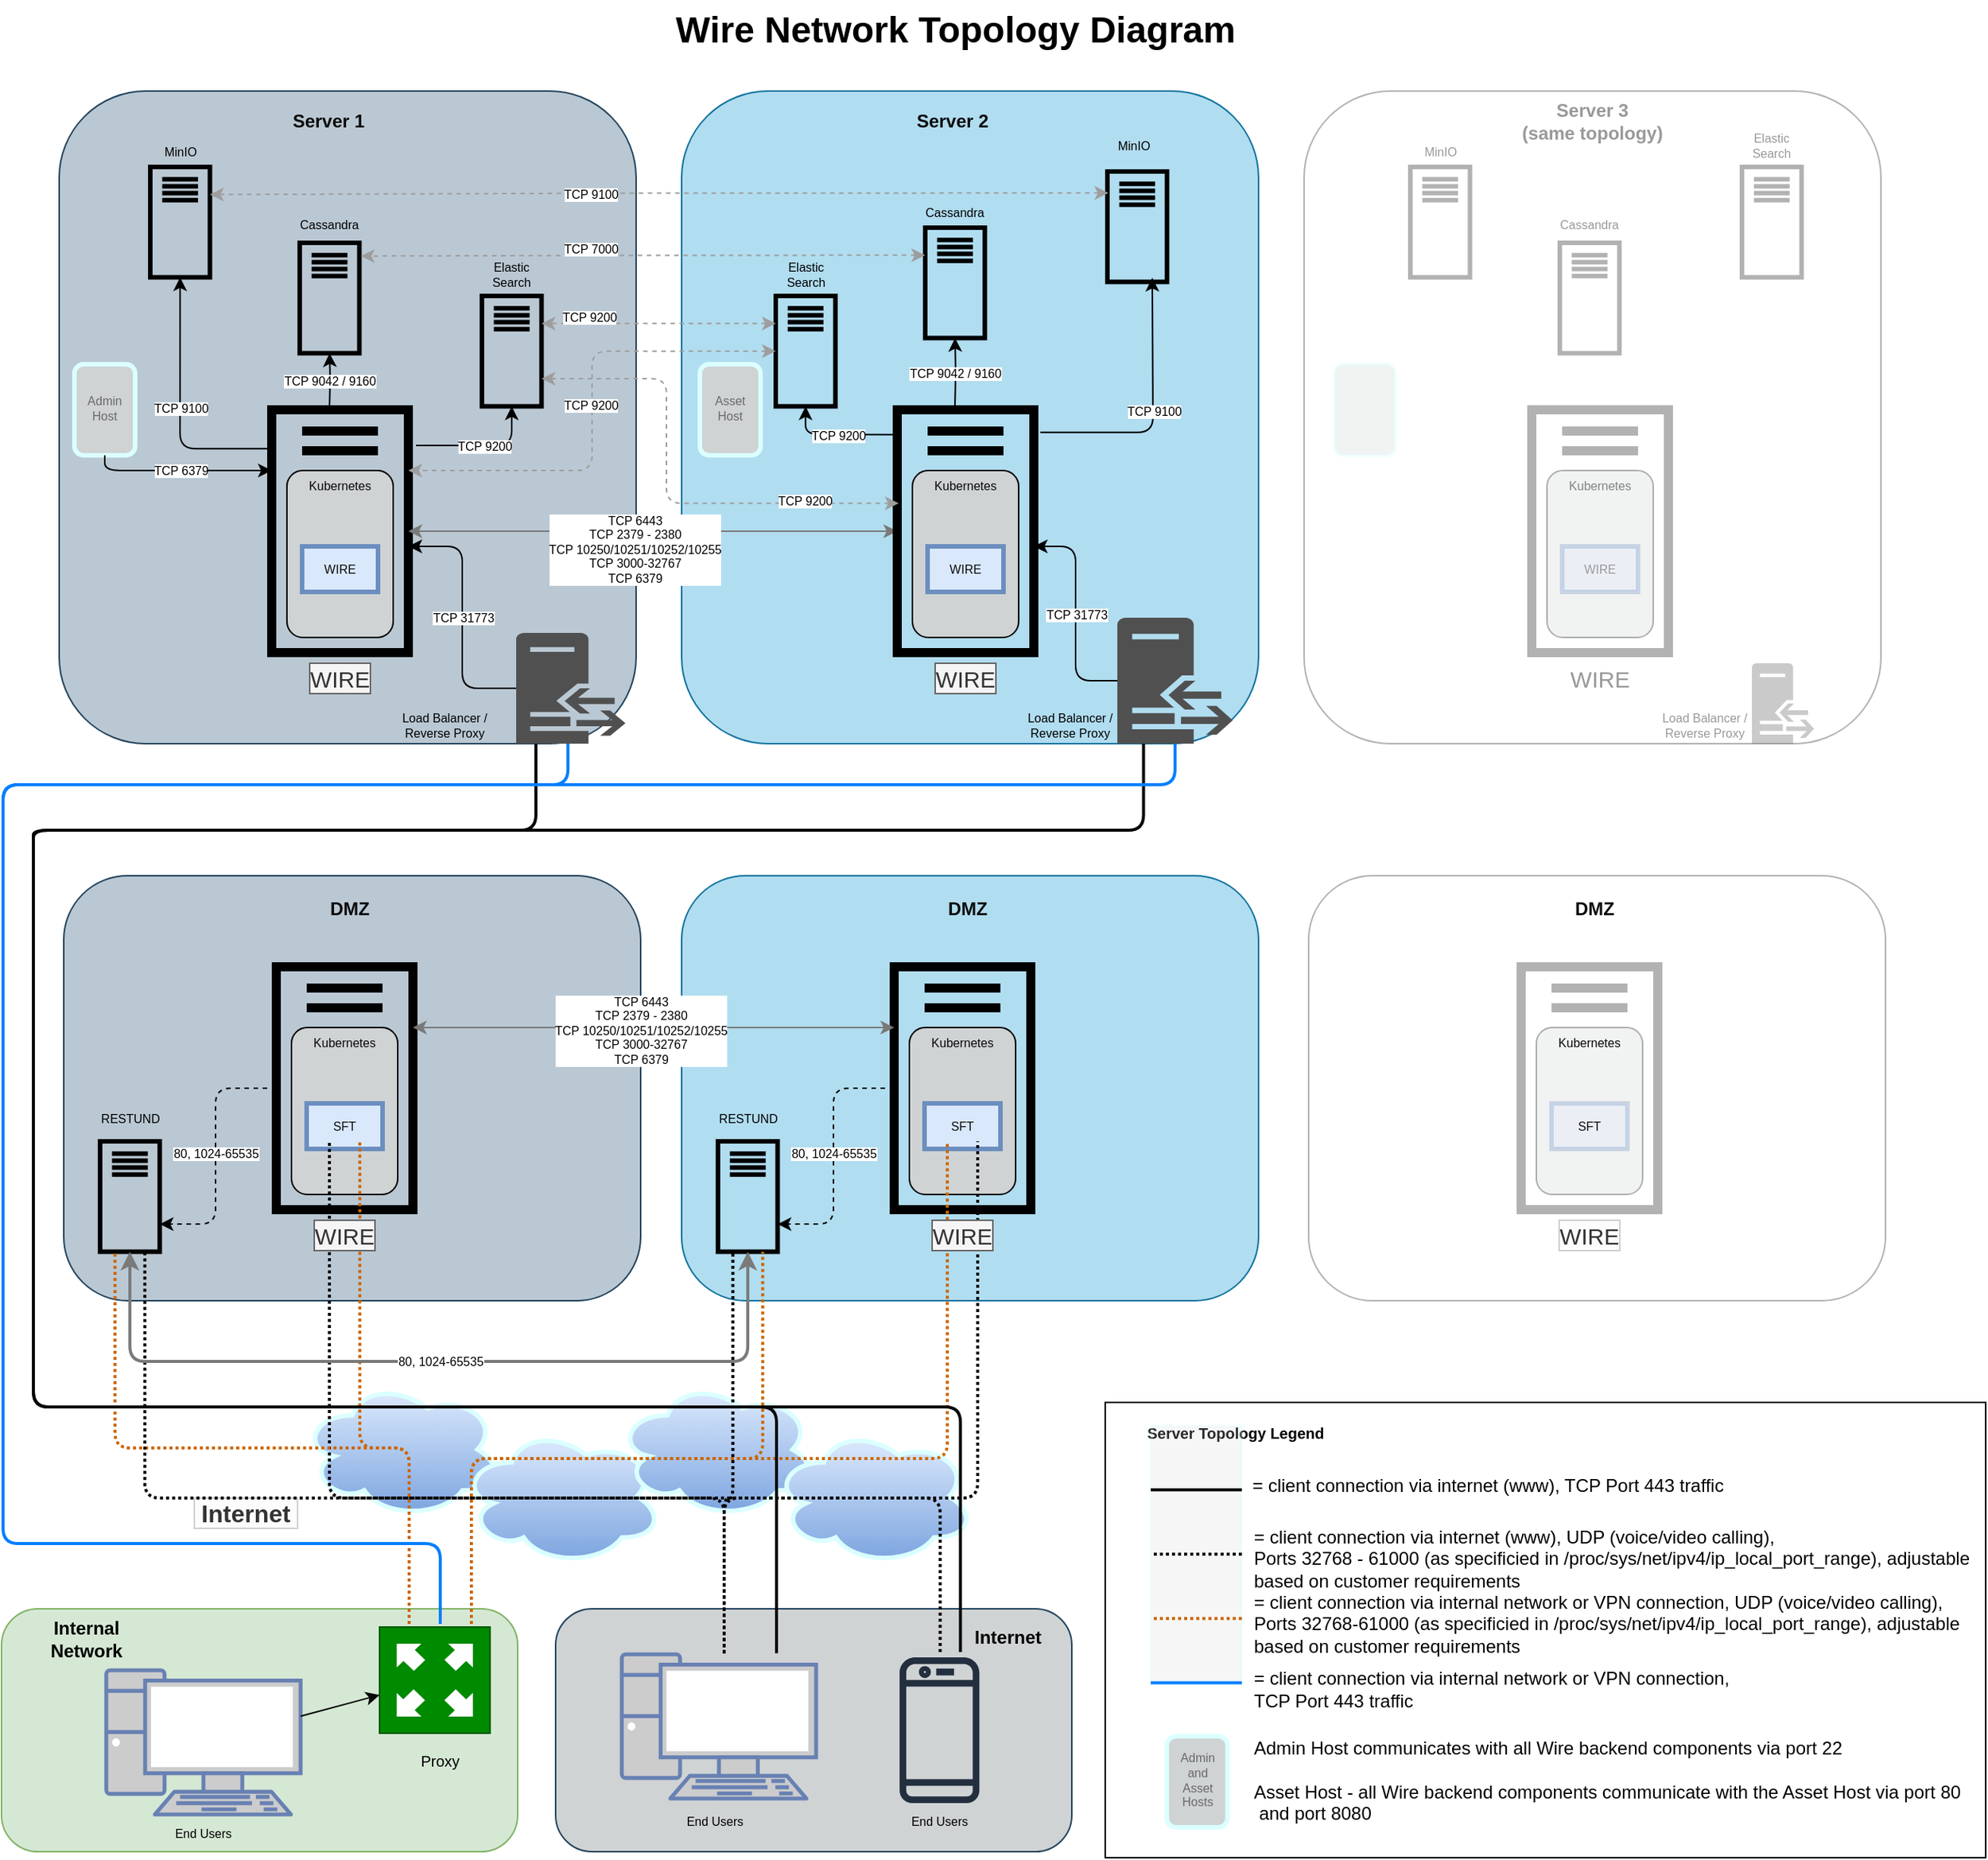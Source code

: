 <mxfile version="14.9.9" type="device"><diagram id="rLDlN7DbNAh7FuR19A_p" name="Page-1"><mxGraphModel dx="3220" dy="1498" grid="1" gridSize="10" guides="1" tooltips="1" connect="1" arrows="1" fold="1" page="1" pageScale="1" pageWidth="850" pageHeight="1100" math="0" shadow="0"><root><mxCell id="0"/><mxCell id="1" parent="0"/><mxCell id="mps1uX8T5PpobUmjtMyG-1" value="" style="rounded=1;whiteSpace=wrap;html=1;fillColor=#bac8d3;strokeColor=#23445d;" parent="1" vertex="1"><mxGeometry x="-243" y="133" width="380" height="430" as="geometry"/></mxCell><mxCell id="mps1uX8T5PpobUmjtMyG-2" value="" style="rounded=1;whiteSpace=wrap;html=1;fillColor=#b1ddf0;strokeColor=#10739e;" parent="1" vertex="1"><mxGeometry x="167" y="133" width="380" height="430" as="geometry"/></mxCell><mxCell id="mps1uX8T5PpobUmjtMyG-3" value="" style="rounded=1;whiteSpace=wrap;html=1;opacity=30;" parent="1" vertex="1"><mxGeometry x="577" y="133" width="380" height="430" as="geometry"/></mxCell><mxCell id="mps1uX8T5PpobUmjtMyG-4" value="" style="rounded=1;whiteSpace=wrap;html=1;fillColor=#d5e8d4;strokeColor=#82b366;" parent="1" vertex="1"><mxGeometry x="-281" y="1133" width="340" height="160" as="geometry"/></mxCell><mxCell id="mps1uX8T5PpobUmjtMyG-5" value="" style="rounded=1;whiteSpace=wrap;html=1;strokeColor=#23445d;fillColor=#CFD3D4;" parent="1" vertex="1"><mxGeometry x="84" y="1133" width="340" height="160" as="geometry"/></mxCell><mxCell id="mps1uX8T5PpobUmjtMyG-6" value="" style="rounded=0;whiteSpace=wrap;html=1;" parent="1" vertex="1"><mxGeometry x="446" y="997" width="580" height="300" as="geometry"/></mxCell><mxCell id="mps1uX8T5PpobUmjtMyG-38" value="" style="group" parent="1" vertex="1" connectable="0"><mxGeometry x="-103" y="343" width="90" height="160" as="geometry"/></mxCell><mxCell id="mps1uX8T5PpobUmjtMyG-39" value="" style="rounded=0;whiteSpace=wrap;html=1;fillColor=none;strokeWidth=6;" parent="mps1uX8T5PpobUmjtMyG-38" vertex="1"><mxGeometry width="90" height="160" as="geometry"/></mxCell><mxCell id="mps1uX8T5PpobUmjtMyG-40" value="" style="endArrow=none;html=1;strokeWidth=6;" parent="mps1uX8T5PpobUmjtMyG-38" edge="1"><mxGeometry width="50" height="50" relative="1" as="geometry"><mxPoint x="70" y="14" as="sourcePoint"/><mxPoint x="20" y="14" as="targetPoint"/><Array as="points"><mxPoint x="50" y="14"/></Array></mxGeometry></mxCell><mxCell id="mps1uX8T5PpobUmjtMyG-41" value="" style="endArrow=none;html=1;strokeWidth=6;" parent="mps1uX8T5PpobUmjtMyG-38" edge="1"><mxGeometry width="50" height="50" relative="1" as="geometry"><mxPoint x="70" y="27" as="sourcePoint"/><mxPoint x="20" y="27" as="targetPoint"/><Array as="points"><mxPoint x="50" y="27"/></Array></mxGeometry></mxCell><mxCell id="mps1uX8T5PpobUmjtMyG-42" value="" style="rounded=1;whiteSpace=wrap;html=1;strokeWidth=1;fillColor=#CFD3D4;" parent="mps1uX8T5PpobUmjtMyG-38" vertex="1"><mxGeometry x="10" y="40" width="70" height="110" as="geometry"/></mxCell><mxCell id="mps1uX8T5PpobUmjtMyG-209" value="&lt;font color=&quot;#080808&quot;&gt;Kubernetes&lt;/font&gt;" style="text;html=1;strokeColor=none;fillColor=none;align=center;verticalAlign=middle;whiteSpace=wrap;rounded=0;fontSize=8;fontColor=#696969;" parent="mps1uX8T5PpobUmjtMyG-38" vertex="1"><mxGeometry x="25" y="40" width="40" height="20" as="geometry"/></mxCell><mxCell id="mps1uX8T5PpobUmjtMyG-92" value="" style="group" parent="1" vertex="1" connectable="0"><mxGeometry x="-83" y="233" width="55" height="100" as="geometry"/></mxCell><mxCell id="mps1uX8T5PpobUmjtMyG-93" value="" style="rounded=0;whiteSpace=wrap;html=1;fillColor=none;strokeWidth=3;" parent="mps1uX8T5PpobUmjtMyG-92" vertex="1"><mxGeometry x="-1.571" width="39.286" height="72.727" as="geometry"/></mxCell><mxCell id="mps1uX8T5PpobUmjtMyG-94" value="" style="endArrow=none;html=1;strokeWidth=3;" parent="mps1uX8T5PpobUmjtMyG-92" edge="1"><mxGeometry width="50" height="50" relative="1" as="geometry"><mxPoint x="29.857" y="8.182" as="sourcePoint"/><mxPoint x="6.286" y="8.182" as="targetPoint"/><Array as="points"><mxPoint x="29.857" y="8.182"/></Array></mxGeometry></mxCell><mxCell id="mps1uX8T5PpobUmjtMyG-95" value="" style="endArrow=none;html=1;strokeWidth=3;" parent="mps1uX8T5PpobUmjtMyG-92" edge="1"><mxGeometry width="50" height="50" relative="1" as="geometry"><mxPoint x="29.857" y="12.727" as="sourcePoint"/><mxPoint x="6.286" y="12.727" as="targetPoint"/><Array as="points"><mxPoint x="29.857" y="12.727"/></Array></mxGeometry></mxCell><mxCell id="mps1uX8T5PpobUmjtMyG-96" value="" style="endArrow=none;html=1;strokeWidth=3;" parent="mps1uX8T5PpobUmjtMyG-92" edge="1"><mxGeometry width="50" height="50" relative="1" as="geometry"><mxPoint x="29.857" y="17.273" as="sourcePoint"/><mxPoint x="6.286" y="17.273" as="targetPoint"/><Array as="points"><mxPoint x="29.857" y="17.273"/></Array></mxGeometry></mxCell><mxCell id="mps1uX8T5PpobUmjtMyG-97" value="" style="endArrow=none;html=1;strokeWidth=3;" parent="mps1uX8T5PpobUmjtMyG-92" edge="1"><mxGeometry width="50" height="50" relative="1" as="geometry"><mxPoint x="29.857" y="21.818" as="sourcePoint"/><mxPoint x="6.286" y="21.818" as="targetPoint"/><Array as="points"><mxPoint x="29.857" y="21.818"/></Array></mxGeometry></mxCell><mxCell id="mps1uX8T5PpobUmjtMyG-98" value="" style="group" parent="1" vertex="1" connectable="0"><mxGeometry x="-181.43" y="183" width="55" height="100" as="geometry"/></mxCell><mxCell id="mps1uX8T5PpobUmjtMyG-99" value="" style="rounded=0;whiteSpace=wrap;html=1;fillColor=none;strokeWidth=3;" parent="mps1uX8T5PpobUmjtMyG-98" vertex="1"><mxGeometry x="-1.571" width="39.286" height="72.727" as="geometry"/></mxCell><mxCell id="mps1uX8T5PpobUmjtMyG-100" value="" style="endArrow=none;html=1;strokeWidth=3;" parent="mps1uX8T5PpobUmjtMyG-98" edge="1"><mxGeometry width="50" height="50" relative="1" as="geometry"><mxPoint x="29.857" y="8.182" as="sourcePoint"/><mxPoint x="6.286" y="8.182" as="targetPoint"/><Array as="points"><mxPoint x="29.857" y="8.182"/></Array></mxGeometry></mxCell><mxCell id="mps1uX8T5PpobUmjtMyG-101" value="" style="endArrow=none;html=1;strokeWidth=3;" parent="mps1uX8T5PpobUmjtMyG-98" edge="1"><mxGeometry width="50" height="50" relative="1" as="geometry"><mxPoint x="29.857" y="12.727" as="sourcePoint"/><mxPoint x="6.286" y="12.727" as="targetPoint"/><Array as="points"><mxPoint x="29.857" y="12.727"/></Array></mxGeometry></mxCell><mxCell id="mps1uX8T5PpobUmjtMyG-102" value="" style="endArrow=none;html=1;strokeWidth=3;" parent="mps1uX8T5PpobUmjtMyG-98" edge="1"><mxGeometry width="50" height="50" relative="1" as="geometry"><mxPoint x="29.857" y="17.273" as="sourcePoint"/><mxPoint x="6.286" y="17.273" as="targetPoint"/><Array as="points"><mxPoint x="29.857" y="17.273"/></Array></mxGeometry></mxCell><mxCell id="mps1uX8T5PpobUmjtMyG-103" value="" style="endArrow=none;html=1;strokeWidth=3;" parent="mps1uX8T5PpobUmjtMyG-98" edge="1"><mxGeometry width="50" height="50" relative="1" as="geometry"><mxPoint x="29.857" y="21.818" as="sourcePoint"/><mxPoint x="6.286" y="21.818" as="targetPoint"/><Array as="points"><mxPoint x="29.857" y="21.818"/></Array></mxGeometry></mxCell><mxCell id="mps1uX8T5PpobUmjtMyG-105" value="" style="group" parent="1" vertex="1" connectable="0"><mxGeometry x="37" y="176" width="55" height="100" as="geometry"/></mxCell><mxCell id="mps1uX8T5PpobUmjtMyG-106" value="" style="rounded=0;whiteSpace=wrap;html=1;fillColor=none;strokeWidth=3;" parent="mps1uX8T5PpobUmjtMyG-105" vertex="1"><mxGeometry x="-1.571" y="92" width="39.286" height="72.727" as="geometry"/></mxCell><mxCell id="mps1uX8T5PpobUmjtMyG-107" value="" style="endArrow=none;html=1;strokeWidth=3;" parent="mps1uX8T5PpobUmjtMyG-105" edge="1"><mxGeometry width="50" height="50" relative="1" as="geometry"><mxPoint x="29.857" y="100.182" as="sourcePoint"/><mxPoint x="6.286" y="100.182" as="targetPoint"/><Array as="points"><mxPoint x="29.857" y="100.182"/></Array></mxGeometry></mxCell><mxCell id="mps1uX8T5PpobUmjtMyG-108" value="" style="endArrow=none;html=1;strokeWidth=3;" parent="mps1uX8T5PpobUmjtMyG-105" edge="1"><mxGeometry width="50" height="50" relative="1" as="geometry"><mxPoint x="29.857" y="104.727" as="sourcePoint"/><mxPoint x="6.286" y="104.727" as="targetPoint"/><Array as="points"><mxPoint x="29.857" y="104.727"/></Array></mxGeometry></mxCell><mxCell id="mps1uX8T5PpobUmjtMyG-109" value="" style="endArrow=none;html=1;strokeWidth=3;" parent="mps1uX8T5PpobUmjtMyG-105" edge="1"><mxGeometry width="50" height="50" relative="1" as="geometry"><mxPoint x="29.857" y="109.273" as="sourcePoint"/><mxPoint x="6.286" y="109.273" as="targetPoint"/><Array as="points"><mxPoint x="29.857" y="109.273"/></Array></mxGeometry></mxCell><mxCell id="mps1uX8T5PpobUmjtMyG-110" value="" style="endArrow=none;html=1;strokeWidth=3;" parent="mps1uX8T5PpobUmjtMyG-105" edge="1"><mxGeometry width="50" height="50" relative="1" as="geometry"><mxPoint x="29.857" y="113.818" as="sourcePoint"/><mxPoint x="6.286" y="113.818" as="targetPoint"/><Array as="points"><mxPoint x="29.857" y="113.818"/></Array></mxGeometry></mxCell><mxCell id="mps1uX8T5PpobUmjtMyG-173" value="" style="ellipse;shape=cloud;whiteSpace=wrap;html=1;strokeWidth=3;fillColor=#dae8fc;gradientColor=#7ea6e0;strokeColor=#DBFFFF;" parent="1" vertex="1"><mxGeometry x="-83" y="983" width="132" height="90" as="geometry"/></mxCell><mxCell id="mps1uX8T5PpobUmjtMyG-174" value="" style="ellipse;shape=cloud;whiteSpace=wrap;html=1;strokeWidth=3;fillColor=#dae8fc;gradientColor=#7ea6e0;strokeColor=#DBFFFF;" parent="1" vertex="1"><mxGeometry x="22" y="1014" width="132" height="90" as="geometry"/></mxCell><mxCell id="mps1uX8T5PpobUmjtMyG-175" value="" style="ellipse;shape=cloud;whiteSpace=wrap;html=1;strokeWidth=3;fillColor=#dae8fc;gradientColor=#7ea6e0;strokeColor=#DBFFFF;" parent="1" vertex="1"><mxGeometry x="124.57" y="983" width="132" height="90" as="geometry"/></mxCell><mxCell id="mps1uX8T5PpobUmjtMyG-176" value="" style="ellipse;shape=cloud;whiteSpace=wrap;html=1;strokeWidth=3;fillColor=#dae8fc;gradientColor=#7ea6e0;strokeColor=#DBFFFF;" parent="1" vertex="1"><mxGeometry x="227.57" y="1014" width="132" height="90" as="geometry"/></mxCell><mxCell id="mps1uX8T5PpobUmjtMyG-177" value="" style="outlineConnect=0;fontColor=#232F3E;gradientColor=none;fillColor=#232F3E;strokeColor=none;dashed=0;verticalLabelPosition=bottom;verticalAlign=top;align=center;html=1;fontSize=12;fontStyle=0;aspect=fixed;pointerEvents=1;shape=mxgraph.aws4.mobile_client;" parent="1" vertex="1"><mxGeometry x="310.57" y="1163" width="52.56" height="100" as="geometry"/></mxCell><mxCell id="mps1uX8T5PpobUmjtMyG-178" value="" style="fontColor=#0066CC;verticalAlign=top;verticalLabelPosition=bottom;labelPosition=center;align=center;html=1;outlineConnect=0;fillColor=#CCCCCC;strokeColor=#6881B3;gradientColor=none;gradientDirection=north;strokeWidth=2;shape=mxgraph.networks.pc;" parent="1" vertex="1"><mxGeometry x="127.57" y="1163" width="128" height="95" as="geometry"/></mxCell><mxCell id="mps1uX8T5PpobUmjtMyG-179" value="" style="fontColor=#0066CC;verticalAlign=top;verticalLabelPosition=bottom;labelPosition=center;align=center;html=1;outlineConnect=0;fillColor=#CCCCCC;strokeColor=#6881B3;gradientColor=none;gradientDirection=north;strokeWidth=2;shape=mxgraph.networks.pc;" parent="1" vertex="1"><mxGeometry x="-212" y="1173.5" width="128" height="95" as="geometry"/></mxCell><mxCell id="mps1uX8T5PpobUmjtMyG-180" value="" style="pointerEvents=1;shadow=0;dashed=0;html=1;strokeColor=none;fillColor=#505050;labelPosition=center;verticalLabelPosition=bottom;verticalAlign=top;outlineConnect=0;align=center;shape=mxgraph.office.servers.reverse_proxy;" parent="1" vertex="1"><mxGeometry x="58" y="490" width="72" height="73" as="geometry"/></mxCell><mxCell id="mps1uX8T5PpobUmjtMyG-183" value="" style="pointerEvents=1;shadow=0;dashed=0;html=1;strokeColor=#005700;fillColor=#008a00;labelPosition=center;verticalLabelPosition=bottom;verticalAlign=top;align=center;outlineConnect=0;shape=mxgraph.veeam.2d.proxy_appliance;fontColor=#ffffff;" parent="1" vertex="1"><mxGeometry x="-32" y="1145" width="72.8" height="70" as="geometry"/></mxCell><mxCell id="mps1uX8T5PpobUmjtMyG-187" value="" style="endArrow=none;html=1;strokeWidth=1;edgeStyle=elbowEdgeStyle;startArrow=classic;startFill=1;endFill=0;" parent="1" target="mps1uX8T5PpobUmjtMyG-180" edge="1"><mxGeometry relative="1" as="geometry"><mxPoint x="-13" y="433" as="sourcePoint"/><mxPoint x="87" y="433" as="targetPoint"/></mxGeometry></mxCell><mxCell id="mps1uX8T5PpobUmjtMyG-188" value="&lt;div style=&quot;font-size: 8px;&quot;&gt;TCP 31773&lt;/div&gt;" style="edgeLabel;resizable=0;html=1;align=center;verticalAlign=middle;fontSize=8;" parent="mps1uX8T5PpobUmjtMyG-187" connectable="0" vertex="1"><mxGeometry relative="1" as="geometry"/></mxCell><mxCell id="mps1uX8T5PpobUmjtMyG-191" value="" style="endArrow=classic;html=1;strokeWidth=1;edgeStyle=elbowEdgeStyle;entryX=0;entryY=0.5;entryDx=0;entryDy=0;shadow=0;startArrow=classic;startFill=1;strokeColor=#7A7A7A;" parent="1" source="mps1uX8T5PpobUmjtMyG-39" target="mps1uX8T5PpobUmjtMyG-214" edge="1"><mxGeometry relative="1" as="geometry"><mxPoint x="-3" y="443" as="sourcePoint"/><mxPoint x="314.97" y="424.04" as="targetPoint"/></mxGeometry></mxCell><mxCell id="mps1uX8T5PpobUmjtMyG-192" value="&lt;div&gt;TCP 6443&lt;/div&gt;&lt;div&gt;TCP 2379 - 2380&lt;/div&gt;&lt;div&gt;TCP 10250/10251/10252/10255&lt;/div&gt;&lt;div&gt;TCP 3000-32767&lt;/div&gt;&lt;div&gt;TCP 6379&lt;br&gt;&lt;/div&gt;" style="edgeLabel;resizable=0;html=1;align=center;verticalAlign=middle;fontSize=8;" parent="mps1uX8T5PpobUmjtMyG-191" connectable="0" vertex="1"><mxGeometry relative="1" as="geometry"><mxPoint x="-12" y="12" as="offset"/></mxGeometry></mxCell><mxCell id="mps1uX8T5PpobUmjtMyG-193" value="" style="endArrow=classic;html=1;strokeWidth=1;edgeStyle=orthogonalEdgeStyle;exitX=1.056;exitY=0.147;exitDx=0;exitDy=0;exitPerimeter=0;entryX=0.5;entryY=1;entryDx=0;entryDy=0;" parent="1" source="mps1uX8T5PpobUmjtMyG-39" target="mps1uX8T5PpobUmjtMyG-106" edge="1"><mxGeometry relative="1" as="geometry"><mxPoint x="-3" y="443" as="sourcePoint"/><mxPoint x="52" y="546.5" as="targetPoint"/></mxGeometry></mxCell><mxCell id="mps1uX8T5PpobUmjtMyG-194" value="TCP 9200" style="edgeLabel;resizable=0;html=1;align=center;verticalAlign=middle;fontSize=8;" parent="mps1uX8T5PpobUmjtMyG-193" connectable="0" vertex="1"><mxGeometry relative="1" as="geometry"/></mxCell><mxCell id="mps1uX8T5PpobUmjtMyG-195" value="" style="endArrow=classic;html=1;strokeWidth=1;edgeStyle=orthogonalEdgeStyle;exitX=-0.008;exitY=0.16;exitDx=0;exitDy=0;exitPerimeter=0;entryX=0.5;entryY=1;entryDx=0;entryDy=0;" parent="1" source="mps1uX8T5PpobUmjtMyG-39" target="mps1uX8T5PpobUmjtMyG-99" edge="1"><mxGeometry relative="1" as="geometry"><mxPoint x="2.04" y="376.52" as="sourcePoint"/><mxPoint x="44.486" y="256.491" as="targetPoint"/></mxGeometry></mxCell><mxCell id="mps1uX8T5PpobUmjtMyG-196" value="TCP 9100" style="edgeLabel;resizable=0;html=1;align=center;verticalAlign=middle;fontSize=8;" parent="mps1uX8T5PpobUmjtMyG-195" connectable="0" vertex="1"><mxGeometry relative="1" as="geometry"/></mxCell><mxCell id="mps1uX8T5PpobUmjtMyG-197" value="" style="endArrow=classic;html=1;strokeWidth=1;entryX=0.5;entryY=1;entryDx=0;entryDy=0;edgeStyle=orthogonalEdgeStyle;" parent="1" target="mps1uX8T5PpobUmjtMyG-93" edge="1"><mxGeometry relative="1" as="geometry"><mxPoint x="-65" y="342" as="sourcePoint"/><mxPoint x="-132.184" y="257.364" as="targetPoint"/></mxGeometry></mxCell><mxCell id="mps1uX8T5PpobUmjtMyG-198" value="TCP 9042 / 9160" style="edgeLabel;resizable=0;html=1;align=center;verticalAlign=middle;fontSize=8;" parent="mps1uX8T5PpobUmjtMyG-197" connectable="0" vertex="1"><mxGeometry relative="1" as="geometry"/></mxCell><mxCell id="mps1uX8T5PpobUmjtMyG-199" value="" style="rounded=1;whiteSpace=wrap;html=1;fontSize=8;strokeColor=#DBFFFF;strokeWidth=3;fillColor=#CFD3D4;" parent="1" vertex="1"><mxGeometry x="-233" y="313" width="40" height="60" as="geometry"/></mxCell><mxCell id="mps1uX8T5PpobUmjtMyG-200" value="&lt;div&gt;Admin&lt;/div&gt;&lt;div&gt;Host&lt;br&gt;&lt;/div&gt;" style="text;html=1;strokeColor=none;fillColor=none;align=center;verticalAlign=middle;whiteSpace=wrap;rounded=0;fontSize=8;fontColor=#696969;" parent="1" vertex="1"><mxGeometry x="-233" y="332" width="40" height="20" as="geometry"/></mxCell><mxCell id="mps1uX8T5PpobUmjtMyG-201" value="" style="endArrow=classic;html=1;strokeWidth=1;exitX=0.5;exitY=1;exitDx=0;exitDy=0;edgeStyle=orthogonalEdgeStyle;" parent="1" source="mps1uX8T5PpobUmjtMyG-199" edge="1"><mxGeometry relative="1" as="geometry"><mxPoint x="2.04" y="376.52" as="sourcePoint"/><mxPoint x="-103" y="383" as="targetPoint"/><Array as="points"><mxPoint x="-213" y="383"/></Array></mxGeometry></mxCell><mxCell id="mps1uX8T5PpobUmjtMyG-202" value="TCP 6379" style="edgeLabel;resizable=0;html=1;align=center;verticalAlign=middle;fontSize=8;" parent="mps1uX8T5PpobUmjtMyG-201" connectable="0" vertex="1"><mxGeometry relative="1" as="geometry"/></mxCell><mxCell id="mps1uX8T5PpobUmjtMyG-203" value="MinIO" style="text;html=1;strokeColor=none;fillColor=none;align=center;verticalAlign=middle;whiteSpace=wrap;rounded=0;fontSize=8;" parent="1" vertex="1"><mxGeometry x="-183" y="163" width="40" height="20" as="geometry"/></mxCell><mxCell id="mps1uX8T5PpobUmjtMyG-204" value="&lt;div&gt;Elastic&lt;/div&gt;&lt;div&gt;Search&lt;br&gt;&lt;/div&gt;" style="text;html=1;strokeColor=none;fillColor=none;align=center;verticalAlign=middle;whiteSpace=wrap;rounded=0;fontSize=8;" parent="1" vertex="1"><mxGeometry x="35" y="244" width="40" height="20" as="geometry"/></mxCell><mxCell id="mps1uX8T5PpobUmjtMyG-205" value="Cassandra" style="text;html=1;strokeColor=none;fillColor=none;align=center;verticalAlign=middle;whiteSpace=wrap;rounded=0;fontSize=8;" parent="1" vertex="1"><mxGeometry x="-85" y="211" width="40" height="20" as="geometry"/></mxCell><mxCell id="mps1uX8T5PpobUmjtMyG-208" value="Load Balancer / Reverse Proxy" style="text;html=1;strokeColor=none;fillColor=none;align=center;verticalAlign=middle;whiteSpace=wrap;rounded=0;fontSize=8;" parent="1" vertex="1"><mxGeometry x="-29" y="541" width="80" height="20" as="geometry"/></mxCell><mxCell id="mps1uX8T5PpobUmjtMyG-210" value="" style="rounded=0;whiteSpace=wrap;html=1;fontSize=8;strokeColor=#6c8ebf;strokeWidth=3;fillColor=#dae8fc;" parent="1" vertex="1"><mxGeometry x="-83" y="433" width="50" height="30" as="geometry"/></mxCell><mxCell id="mps1uX8T5PpobUmjtMyG-211" value="WIRE" style="text;html=1;strokeColor=none;fillColor=none;align=center;verticalAlign=middle;whiteSpace=wrap;rounded=0;fontSize=8;fontColor=#0D0D0D;" parent="1" vertex="1"><mxGeometry x="-78" y="438" width="40" height="20" as="geometry"/></mxCell><mxCell id="mps1uX8T5PpobUmjtMyG-212" value="Server 1" style="text;html=1;strokeColor=none;fillColor=none;align=center;verticalAlign=middle;whiteSpace=wrap;rounded=0;fontSize=12;fontColor=#0D0D0D;fontStyle=1" parent="1" vertex="1"><mxGeometry x="-93" y="143" width="55" height="20" as="geometry"/></mxCell><mxCell id="mps1uX8T5PpobUmjtMyG-213" value="" style="group" parent="1" vertex="1" connectable="0"><mxGeometry x="309" y="343" width="90" height="160" as="geometry"/></mxCell><mxCell id="mps1uX8T5PpobUmjtMyG-214" value="" style="rounded=0;whiteSpace=wrap;html=1;fillColor=none;strokeWidth=6;" parent="mps1uX8T5PpobUmjtMyG-213" vertex="1"><mxGeometry width="90" height="160" as="geometry"/></mxCell><mxCell id="mps1uX8T5PpobUmjtMyG-215" value="" style="endArrow=none;html=1;strokeWidth=6;" parent="mps1uX8T5PpobUmjtMyG-213" edge="1"><mxGeometry width="50" height="50" relative="1" as="geometry"><mxPoint x="70" y="14" as="sourcePoint"/><mxPoint x="20" y="14" as="targetPoint"/><Array as="points"><mxPoint x="50" y="14"/></Array></mxGeometry></mxCell><mxCell id="mps1uX8T5PpobUmjtMyG-216" value="" style="endArrow=none;html=1;strokeWidth=6;" parent="mps1uX8T5PpobUmjtMyG-213" edge="1"><mxGeometry width="50" height="50" relative="1" as="geometry"><mxPoint x="70" y="27" as="sourcePoint"/><mxPoint x="20" y="27" as="targetPoint"/><Array as="points"><mxPoint x="50" y="27"/></Array></mxGeometry></mxCell><mxCell id="mps1uX8T5PpobUmjtMyG-217" value="" style="rounded=1;whiteSpace=wrap;html=1;strokeWidth=1;fillColor=#CFD3D4;" parent="mps1uX8T5PpobUmjtMyG-213" vertex="1"><mxGeometry x="10" y="40" width="70" height="110" as="geometry"/></mxCell><mxCell id="mps1uX8T5PpobUmjtMyG-218" value="&lt;font color=&quot;#080808&quot;&gt;Kubernetes&lt;/font&gt;" style="text;html=1;strokeColor=none;fillColor=none;align=center;verticalAlign=middle;whiteSpace=wrap;rounded=0;fontSize=8;fontColor=#696969;" parent="mps1uX8T5PpobUmjtMyG-213" vertex="1"><mxGeometry x="25" y="40" width="40" height="20" as="geometry"/></mxCell><mxCell id="mps1uX8T5PpobUmjtMyG-219" value="" style="group" parent="1" vertex="1" connectable="0"><mxGeometry x="329" y="231" width="55" height="100" as="geometry"/></mxCell><mxCell id="mps1uX8T5PpobUmjtMyG-220" value="" style="rounded=0;whiteSpace=wrap;html=1;fillColor=none;strokeWidth=3;" parent="mps1uX8T5PpobUmjtMyG-219" vertex="1"><mxGeometry x="-1.571" y="-8" width="39.286" height="72.727" as="geometry"/></mxCell><mxCell id="mps1uX8T5PpobUmjtMyG-221" value="" style="endArrow=none;html=1;strokeWidth=3;" parent="mps1uX8T5PpobUmjtMyG-219" edge="1"><mxGeometry width="50" height="50" relative="1" as="geometry"><mxPoint x="29.857" y="0.182" as="sourcePoint"/><mxPoint x="6.286" y="0.182" as="targetPoint"/><Array as="points"><mxPoint x="29.857" y="0.182"/></Array></mxGeometry></mxCell><mxCell id="mps1uX8T5PpobUmjtMyG-222" value="" style="endArrow=none;html=1;strokeWidth=3;" parent="mps1uX8T5PpobUmjtMyG-219" edge="1"><mxGeometry width="50" height="50" relative="1" as="geometry"><mxPoint x="29.857" y="4.727" as="sourcePoint"/><mxPoint x="6.286" y="4.727" as="targetPoint"/><Array as="points"><mxPoint x="29.857" y="4.727"/></Array></mxGeometry></mxCell><mxCell id="mps1uX8T5PpobUmjtMyG-223" value="" style="endArrow=none;html=1;strokeWidth=3;" parent="mps1uX8T5PpobUmjtMyG-219" edge="1"><mxGeometry width="50" height="50" relative="1" as="geometry"><mxPoint x="29.857" y="9.273" as="sourcePoint"/><mxPoint x="6.286" y="9.273" as="targetPoint"/><Array as="points"><mxPoint x="29.857" y="9.273"/></Array></mxGeometry></mxCell><mxCell id="mps1uX8T5PpobUmjtMyG-224" value="" style="endArrow=none;html=1;strokeWidth=3;" parent="mps1uX8T5PpobUmjtMyG-219" edge="1"><mxGeometry width="50" height="50" relative="1" as="geometry"><mxPoint x="29.857" y="13.818" as="sourcePoint"/><mxPoint x="6.286" y="13.818" as="targetPoint"/><Array as="points"><mxPoint x="29.857" y="13.818"/></Array></mxGeometry></mxCell><mxCell id="mps1uX8T5PpobUmjtMyG-225" value="" style="group" parent="1" vertex="1" connectable="0"><mxGeometry x="230.57" y="183" width="55" height="100" as="geometry"/></mxCell><mxCell id="mps1uX8T5PpobUmjtMyG-226" value="" style="rounded=0;whiteSpace=wrap;html=1;fillColor=none;strokeWidth=3;" parent="mps1uX8T5PpobUmjtMyG-225" vertex="1"><mxGeometry x="-1.571" y="85" width="39.286" height="72.727" as="geometry"/></mxCell><mxCell id="mps1uX8T5PpobUmjtMyG-227" value="" style="endArrow=none;html=1;strokeWidth=3;" parent="mps1uX8T5PpobUmjtMyG-225" edge="1"><mxGeometry width="50" height="50" relative="1" as="geometry"><mxPoint x="29.857" y="93.182" as="sourcePoint"/><mxPoint x="6.286" y="93.182" as="targetPoint"/><Array as="points"><mxPoint x="29.857" y="93.182"/></Array></mxGeometry></mxCell><mxCell id="mps1uX8T5PpobUmjtMyG-228" value="" style="endArrow=none;html=1;strokeWidth=3;" parent="mps1uX8T5PpobUmjtMyG-225" edge="1"><mxGeometry width="50" height="50" relative="1" as="geometry"><mxPoint x="29.857" y="97.727" as="sourcePoint"/><mxPoint x="6.286" y="97.727" as="targetPoint"/><Array as="points"><mxPoint x="29.857" y="97.727"/></Array></mxGeometry></mxCell><mxCell id="mps1uX8T5PpobUmjtMyG-229" value="" style="endArrow=none;html=1;strokeWidth=3;" parent="mps1uX8T5PpobUmjtMyG-225" edge="1"><mxGeometry width="50" height="50" relative="1" as="geometry"><mxPoint x="29.857" y="102.273" as="sourcePoint"/><mxPoint x="6.286" y="102.273" as="targetPoint"/><Array as="points"><mxPoint x="29.857" y="102.273"/></Array></mxGeometry></mxCell><mxCell id="mps1uX8T5PpobUmjtMyG-230" value="" style="endArrow=none;html=1;strokeWidth=3;" parent="mps1uX8T5PpobUmjtMyG-225" edge="1"><mxGeometry width="50" height="50" relative="1" as="geometry"><mxPoint x="29.857" y="106.818" as="sourcePoint"/><mxPoint x="6.286" y="106.818" as="targetPoint"/><Array as="points"><mxPoint x="29.857" y="106.818"/></Array></mxGeometry></mxCell><mxCell id="mps1uX8T5PpobUmjtMyG-231" value="" style="group" parent="1" vertex="1" connectable="0"><mxGeometry x="449" y="186" width="55" height="100" as="geometry"/></mxCell><mxCell id="mps1uX8T5PpobUmjtMyG-232" value="" style="rounded=0;whiteSpace=wrap;html=1;fillColor=none;strokeWidth=3;" parent="mps1uX8T5PpobUmjtMyG-231" vertex="1"><mxGeometry x="-1.571" width="39.286" height="72.727" as="geometry"/></mxCell><mxCell id="mps1uX8T5PpobUmjtMyG-233" value="" style="endArrow=none;html=1;strokeWidth=3;" parent="mps1uX8T5PpobUmjtMyG-231" edge="1"><mxGeometry width="50" height="50" relative="1" as="geometry"><mxPoint x="29.857" y="8.182" as="sourcePoint"/><mxPoint x="6.286" y="8.182" as="targetPoint"/><Array as="points"><mxPoint x="29.857" y="8.182"/></Array></mxGeometry></mxCell><mxCell id="mps1uX8T5PpobUmjtMyG-234" value="" style="endArrow=none;html=1;strokeWidth=3;" parent="mps1uX8T5PpobUmjtMyG-231" edge="1"><mxGeometry width="50" height="50" relative="1" as="geometry"><mxPoint x="29.857" y="12.727" as="sourcePoint"/><mxPoint x="6.286" y="12.727" as="targetPoint"/><Array as="points"><mxPoint x="29.857" y="12.727"/></Array></mxGeometry></mxCell><mxCell id="mps1uX8T5PpobUmjtMyG-235" value="" style="endArrow=none;html=1;strokeWidth=3;" parent="mps1uX8T5PpobUmjtMyG-231" edge="1"><mxGeometry width="50" height="50" relative="1" as="geometry"><mxPoint x="29.857" y="17.273" as="sourcePoint"/><mxPoint x="6.286" y="17.273" as="targetPoint"/><Array as="points"><mxPoint x="29.857" y="17.273"/></Array></mxGeometry></mxCell><mxCell id="mps1uX8T5PpobUmjtMyG-236" value="" style="endArrow=none;html=1;strokeWidth=3;" parent="mps1uX8T5PpobUmjtMyG-231" edge="1"><mxGeometry width="50" height="50" relative="1" as="geometry"><mxPoint x="29.857" y="21.818" as="sourcePoint"/><mxPoint x="6.286" y="21.818" as="targetPoint"/><Array as="points"><mxPoint x="29.857" y="21.818"/></Array></mxGeometry></mxCell><mxCell id="mps1uX8T5PpobUmjtMyG-243" value="" style="pointerEvents=1;shadow=0;dashed=0;html=1;strokeColor=none;fillColor=#505050;labelPosition=center;verticalLabelPosition=bottom;verticalAlign=top;outlineConnect=0;align=center;shape=mxgraph.office.servers.reverse_proxy;" parent="1" vertex="1"><mxGeometry x="454" y="480" width="76" height="83" as="geometry"/></mxCell><mxCell id="mps1uX8T5PpobUmjtMyG-244" value="" style="endArrow=none;html=1;strokeWidth=1;edgeStyle=elbowEdgeStyle;startArrow=classic;startFill=1;endFill=0;" parent="1" target="mps1uX8T5PpobUmjtMyG-243" edge="1"><mxGeometry relative="1" as="geometry"><mxPoint x="399" y="433" as="sourcePoint"/><mxPoint x="499" y="433" as="targetPoint"/></mxGeometry></mxCell><mxCell id="mps1uX8T5PpobUmjtMyG-245" value="&lt;div style=&quot;font-size: 8px;&quot;&gt;TCP 31773&lt;/div&gt;" style="edgeLabel;resizable=0;html=1;align=center;verticalAlign=middle;fontSize=8;" parent="mps1uX8T5PpobUmjtMyG-244" connectable="0" vertex="1"><mxGeometry relative="1" as="geometry"/></mxCell><mxCell id="mps1uX8T5PpobUmjtMyG-248" value="" style="endArrow=classic;html=1;strokeWidth=1;edgeStyle=orthogonalEdgeStyle;exitX=0.013;exitY=0.102;exitDx=0;exitDy=0;entryX=0.5;entryY=1;entryDx=0;entryDy=0;exitPerimeter=0;" parent="1" source="mps1uX8T5PpobUmjtMyG-214" target="mps1uX8T5PpobUmjtMyG-226" edge="1"><mxGeometry relative="1" as="geometry"><mxPoint x="409" y="443" as="sourcePoint"/><mxPoint x="464" y="546.5" as="targetPoint"/></mxGeometry></mxCell><mxCell id="mps1uX8T5PpobUmjtMyG-249" value="TCP 9200" style="edgeLabel;resizable=0;html=1;align=center;verticalAlign=middle;fontSize=8;" parent="mps1uX8T5PpobUmjtMyG-248" connectable="0" vertex="1"><mxGeometry relative="1" as="geometry"/></mxCell><mxCell id="mps1uX8T5PpobUmjtMyG-250" value="" style="endArrow=classic;html=1;strokeWidth=1;edgeStyle=orthogonalEdgeStyle;exitX=1.047;exitY=0.093;exitDx=0;exitDy=0;exitPerimeter=0;" parent="1" source="mps1uX8T5PpobUmjtMyG-214" edge="1"><mxGeometry relative="1" as="geometry"><mxPoint x="414.04" y="376.52" as="sourcePoint"/><mxPoint x="477" y="256" as="targetPoint"/></mxGeometry></mxCell><mxCell id="mps1uX8T5PpobUmjtMyG-251" value="TCP 9100" style="edgeLabel;resizable=0;html=1;align=center;verticalAlign=middle;fontSize=8;" parent="mps1uX8T5PpobUmjtMyG-250" connectable="0" vertex="1"><mxGeometry relative="1" as="geometry"/></mxCell><mxCell id="mps1uX8T5PpobUmjtMyG-252" value="" style="endArrow=classic;html=1;strokeWidth=1;entryX=0.5;entryY=1;entryDx=0;entryDy=0;edgeStyle=orthogonalEdgeStyle;" parent="1" target="mps1uX8T5PpobUmjtMyG-220" edge="1"><mxGeometry relative="1" as="geometry"><mxPoint x="347" y="342" as="sourcePoint"/><mxPoint x="279.816" y="257.364" as="targetPoint"/></mxGeometry></mxCell><mxCell id="mps1uX8T5PpobUmjtMyG-253" value="TCP 9042 / 9160" style="edgeLabel;resizable=0;html=1;align=center;verticalAlign=middle;fontSize=8;" parent="mps1uX8T5PpobUmjtMyG-252" connectable="0" vertex="1"><mxGeometry relative="1" as="geometry"/></mxCell><mxCell id="mps1uX8T5PpobUmjtMyG-254" value="" style="rounded=1;whiteSpace=wrap;html=1;fontSize=8;strokeColor=#DBFFFF;strokeWidth=3;fillColor=#CFD3D4;" parent="1" vertex="1"><mxGeometry x="179" y="313" width="40" height="60" as="geometry"/></mxCell><mxCell id="mps1uX8T5PpobUmjtMyG-255" value="&lt;div&gt;Asset&lt;/div&gt;&lt;div&gt;Host&lt;br&gt;&lt;/div&gt;" style="text;html=1;strokeColor=none;fillColor=none;align=center;verticalAlign=middle;whiteSpace=wrap;rounded=0;fontSize=8;fontColor=#696969;" parent="1" vertex="1"><mxGeometry x="179" y="332" width="40" height="20" as="geometry"/></mxCell><mxCell id="mps1uX8T5PpobUmjtMyG-258" value="MinIO" style="text;html=1;strokeColor=none;fillColor=none;align=center;verticalAlign=middle;whiteSpace=wrap;rounded=0;fontSize=8;" parent="1" vertex="1"><mxGeometry x="445" y="159" width="40" height="20" as="geometry"/></mxCell><mxCell id="mps1uX8T5PpobUmjtMyG-259" value="&lt;div&gt;Elastic&lt;/div&gt;&lt;div&gt;Search&lt;br&gt;&lt;/div&gt;" style="text;html=1;strokeColor=none;fillColor=none;align=center;verticalAlign=middle;whiteSpace=wrap;rounded=0;fontSize=8;" parent="1" vertex="1"><mxGeometry x="229" y="244" width="40" height="20" as="geometry"/></mxCell><mxCell id="mps1uX8T5PpobUmjtMyG-260" value="Cassandra" style="text;html=1;strokeColor=none;fillColor=none;align=center;verticalAlign=middle;whiteSpace=wrap;rounded=0;fontSize=8;" parent="1" vertex="1"><mxGeometry x="327" y="203" width="40" height="20" as="geometry"/></mxCell><mxCell id="mps1uX8T5PpobUmjtMyG-263" value="Load Balancer / Reverse Proxy" style="text;html=1;strokeColor=none;fillColor=none;align=center;verticalAlign=middle;whiteSpace=wrap;rounded=0;fontSize=8;" parent="1" vertex="1"><mxGeometry x="383" y="541" width="80" height="20" as="geometry"/></mxCell><mxCell id="mps1uX8T5PpobUmjtMyG-264" value="" style="rounded=0;whiteSpace=wrap;html=1;fontSize=8;strokeColor=#6c8ebf;strokeWidth=3;fillColor=#dae8fc;" parent="1" vertex="1"><mxGeometry x="329" y="433" width="50" height="30" as="geometry"/></mxCell><mxCell id="mps1uX8T5PpobUmjtMyG-265" value="WIRE" style="text;html=1;strokeColor=none;fillColor=none;align=center;verticalAlign=middle;whiteSpace=wrap;rounded=0;fontSize=8;fontColor=#0D0D0D;" parent="1" vertex="1"><mxGeometry x="334" y="438" width="40" height="20" as="geometry"/></mxCell><mxCell id="mps1uX8T5PpobUmjtMyG-266" value="Server 2" style="text;html=1;strokeColor=none;fillColor=none;align=center;verticalAlign=middle;whiteSpace=wrap;rounded=0;fontSize=12;fontColor=#0D0D0D;fontStyle=1" parent="1" vertex="1"><mxGeometry x="317" y="143" width="57" height="20" as="geometry"/></mxCell><mxCell id="mps1uX8T5PpobUmjtMyG-267" value="" style="group;opacity=30;fontColor=#999999;" parent="1" vertex="1" connectable="0"><mxGeometry x="727" y="343" width="90" height="160" as="geometry"/></mxCell><mxCell id="mps1uX8T5PpobUmjtMyG-268" value="" style="rounded=0;whiteSpace=wrap;html=1;fillColor=none;strokeWidth=6;opacity=30;" parent="mps1uX8T5PpobUmjtMyG-267" vertex="1"><mxGeometry width="90" height="160" as="geometry"/></mxCell><mxCell id="mps1uX8T5PpobUmjtMyG-269" value="" style="endArrow=none;html=1;strokeWidth=6;opacity=30;" parent="mps1uX8T5PpobUmjtMyG-267" edge="1"><mxGeometry width="50" height="50" relative="1" as="geometry"><mxPoint x="70" y="14" as="sourcePoint"/><mxPoint x="20" y="14" as="targetPoint"/><Array as="points"><mxPoint x="50" y="14"/></Array></mxGeometry></mxCell><mxCell id="mps1uX8T5PpobUmjtMyG-270" value="" style="endArrow=none;html=1;strokeWidth=6;opacity=30;" parent="mps1uX8T5PpobUmjtMyG-267" edge="1"><mxGeometry width="50" height="50" relative="1" as="geometry"><mxPoint x="70" y="27" as="sourcePoint"/><mxPoint x="20" y="27" as="targetPoint"/><Array as="points"><mxPoint x="50" y="27"/></Array></mxGeometry></mxCell><mxCell id="mps1uX8T5PpobUmjtMyG-271" value="" style="rounded=1;whiteSpace=wrap;html=1;strokeWidth=1;fillColor=#CFD3D4;opacity=30;" parent="mps1uX8T5PpobUmjtMyG-267" vertex="1"><mxGeometry x="10" y="40" width="70" height="110" as="geometry"/></mxCell><mxCell id="mps1uX8T5PpobUmjtMyG-272" value="&lt;font&gt;Kubernetes&lt;/font&gt;" style="text;html=1;strokeColor=none;fillColor=none;align=center;verticalAlign=middle;whiteSpace=wrap;rounded=0;fontSize=8;opacity=30;fontColor=#828282;" parent="mps1uX8T5PpobUmjtMyG-267" vertex="1"><mxGeometry x="25" y="40" width="40" height="20" as="geometry"/></mxCell><mxCell id="mps1uX8T5PpobUmjtMyG-273" value="" style="group;opacity=30;" parent="1" vertex="1" connectable="0"><mxGeometry x="747" y="233" width="55" height="100" as="geometry"/></mxCell><mxCell id="mps1uX8T5PpobUmjtMyG-274" value="" style="rounded=0;whiteSpace=wrap;html=1;fillColor=none;strokeWidth=3;opacity=30;" parent="mps1uX8T5PpobUmjtMyG-273" vertex="1"><mxGeometry x="-1.571" width="39.286" height="72.727" as="geometry"/></mxCell><mxCell id="mps1uX8T5PpobUmjtMyG-275" value="" style="endArrow=none;html=1;strokeWidth=3;opacity=30;" parent="mps1uX8T5PpobUmjtMyG-273" edge="1"><mxGeometry width="50" height="50" relative="1" as="geometry"><mxPoint x="29.857" y="8.182" as="sourcePoint"/><mxPoint x="6.286" y="8.182" as="targetPoint"/><Array as="points"><mxPoint x="29.857" y="8.182"/></Array></mxGeometry></mxCell><mxCell id="mps1uX8T5PpobUmjtMyG-276" value="" style="endArrow=none;html=1;strokeWidth=3;opacity=30;" parent="mps1uX8T5PpobUmjtMyG-273" edge="1"><mxGeometry width="50" height="50" relative="1" as="geometry"><mxPoint x="29.857" y="12.727" as="sourcePoint"/><mxPoint x="6.286" y="12.727" as="targetPoint"/><Array as="points"><mxPoint x="29.857" y="12.727"/></Array></mxGeometry></mxCell><mxCell id="mps1uX8T5PpobUmjtMyG-277" value="" style="endArrow=none;html=1;strokeWidth=3;opacity=30;" parent="mps1uX8T5PpobUmjtMyG-273" edge="1"><mxGeometry width="50" height="50" relative="1" as="geometry"><mxPoint x="29.857" y="17.273" as="sourcePoint"/><mxPoint x="6.286" y="17.273" as="targetPoint"/><Array as="points"><mxPoint x="29.857" y="17.273"/></Array></mxGeometry></mxCell><mxCell id="mps1uX8T5PpobUmjtMyG-278" value="" style="endArrow=none;html=1;strokeWidth=3;opacity=30;" parent="mps1uX8T5PpobUmjtMyG-273" edge="1"><mxGeometry width="50" height="50" relative="1" as="geometry"><mxPoint x="29.857" y="21.818" as="sourcePoint"/><mxPoint x="6.286" y="21.818" as="targetPoint"/><Array as="points"><mxPoint x="29.857" y="21.818"/></Array></mxGeometry></mxCell><mxCell id="mps1uX8T5PpobUmjtMyG-279" value="" style="group;opacity=30;" parent="1" vertex="1" connectable="0"><mxGeometry x="648.57" y="183" width="55" height="100" as="geometry"/></mxCell><mxCell id="mps1uX8T5PpobUmjtMyG-280" value="" style="rounded=0;whiteSpace=wrap;html=1;fillColor=none;strokeWidth=3;opacity=30;" parent="mps1uX8T5PpobUmjtMyG-279" vertex="1"><mxGeometry x="-1.571" width="39.286" height="72.727" as="geometry"/></mxCell><mxCell id="mps1uX8T5PpobUmjtMyG-281" value="" style="endArrow=none;html=1;strokeWidth=3;opacity=30;" parent="mps1uX8T5PpobUmjtMyG-279" edge="1"><mxGeometry width="50" height="50" relative="1" as="geometry"><mxPoint x="29.857" y="8.182" as="sourcePoint"/><mxPoint x="6.286" y="8.182" as="targetPoint"/><Array as="points"><mxPoint x="29.857" y="8.182"/></Array></mxGeometry></mxCell><mxCell id="mps1uX8T5PpobUmjtMyG-282" value="" style="endArrow=none;html=1;strokeWidth=3;opacity=30;" parent="mps1uX8T5PpobUmjtMyG-279" edge="1"><mxGeometry width="50" height="50" relative="1" as="geometry"><mxPoint x="29.857" y="12.727" as="sourcePoint"/><mxPoint x="6.286" y="12.727" as="targetPoint"/><Array as="points"><mxPoint x="29.857" y="12.727"/></Array></mxGeometry></mxCell><mxCell id="mps1uX8T5PpobUmjtMyG-283" value="" style="endArrow=none;html=1;strokeWidth=3;opacity=30;" parent="mps1uX8T5PpobUmjtMyG-279" edge="1"><mxGeometry width="50" height="50" relative="1" as="geometry"><mxPoint x="29.857" y="17.273" as="sourcePoint"/><mxPoint x="6.286" y="17.273" as="targetPoint"/><Array as="points"><mxPoint x="29.857" y="17.273"/></Array></mxGeometry></mxCell><mxCell id="mps1uX8T5PpobUmjtMyG-284" value="" style="endArrow=none;html=1;strokeWidth=3;opacity=30;" parent="mps1uX8T5PpobUmjtMyG-279" edge="1"><mxGeometry width="50" height="50" relative="1" as="geometry"><mxPoint x="29.857" y="21.818" as="sourcePoint"/><mxPoint x="6.286" y="21.818" as="targetPoint"/><Array as="points"><mxPoint x="29.857" y="21.818"/></Array></mxGeometry></mxCell><mxCell id="mps1uX8T5PpobUmjtMyG-285" value="" style="group;opacity=30;" parent="1" vertex="1" connectable="0"><mxGeometry x="867" y="183" width="55" height="100" as="geometry"/></mxCell><mxCell id="mps1uX8T5PpobUmjtMyG-286" value="" style="rounded=0;whiteSpace=wrap;html=1;fillColor=none;strokeWidth=3;opacity=30;" parent="mps1uX8T5PpobUmjtMyG-285" vertex="1"><mxGeometry x="-1.571" width="39.286" height="72.727" as="geometry"/></mxCell><mxCell id="mps1uX8T5PpobUmjtMyG-287" value="" style="endArrow=none;html=1;strokeWidth=3;opacity=30;" parent="mps1uX8T5PpobUmjtMyG-285" edge="1"><mxGeometry width="50" height="50" relative="1" as="geometry"><mxPoint x="29.857" y="8.182" as="sourcePoint"/><mxPoint x="6.286" y="8.182" as="targetPoint"/><Array as="points"><mxPoint x="29.857" y="8.182"/></Array></mxGeometry></mxCell><mxCell id="mps1uX8T5PpobUmjtMyG-288" value="" style="endArrow=none;html=1;strokeWidth=3;opacity=30;" parent="mps1uX8T5PpobUmjtMyG-285" edge="1"><mxGeometry width="50" height="50" relative="1" as="geometry"><mxPoint x="29.857" y="12.727" as="sourcePoint"/><mxPoint x="6.286" y="12.727" as="targetPoint"/><Array as="points"><mxPoint x="29.857" y="12.727"/></Array></mxGeometry></mxCell><mxCell id="mps1uX8T5PpobUmjtMyG-289" value="" style="endArrow=none;html=1;strokeWidth=3;opacity=30;" parent="mps1uX8T5PpobUmjtMyG-285" edge="1"><mxGeometry width="50" height="50" relative="1" as="geometry"><mxPoint x="29.857" y="17.273" as="sourcePoint"/><mxPoint x="6.286" y="17.273" as="targetPoint"/><Array as="points"><mxPoint x="29.857" y="17.273"/></Array></mxGeometry></mxCell><mxCell id="mps1uX8T5PpobUmjtMyG-290" value="" style="endArrow=none;html=1;strokeWidth=3;opacity=30;" parent="mps1uX8T5PpobUmjtMyG-285" edge="1"><mxGeometry width="50" height="50" relative="1" as="geometry"><mxPoint x="29.857" y="21.818" as="sourcePoint"/><mxPoint x="6.286" y="21.818" as="targetPoint"/><Array as="points"><mxPoint x="29.857" y="21.818"/></Array></mxGeometry></mxCell><mxCell id="mps1uX8T5PpobUmjtMyG-297" value="" style="pointerEvents=1;shadow=0;dashed=0;html=1;strokeColor=none;fillColor=#505050;labelPosition=center;verticalLabelPosition=bottom;verticalAlign=top;outlineConnect=0;align=center;shape=mxgraph.office.servers.reverse_proxy;opacity=30;" parent="1" vertex="1"><mxGeometry x="872" y="510" width="41" height="53" as="geometry"/></mxCell><mxCell id="mps1uX8T5PpobUmjtMyG-308" value="" style="rounded=1;whiteSpace=wrap;html=1;fontSize=8;strokeColor=#DBFFFF;strokeWidth=3;fillColor=#CFD3D4;opacity=30;" parent="1" vertex="1"><mxGeometry x="597" y="313" width="40" height="60" as="geometry"/></mxCell><mxCell id="mps1uX8T5PpobUmjtMyG-312" value="MinIO" style="text;html=1;strokeColor=none;fillColor=none;align=center;verticalAlign=middle;whiteSpace=wrap;rounded=0;fontSize=8;opacity=30;fontColor=#999999;" parent="1" vertex="1"><mxGeometry x="647" y="163" width="40" height="20" as="geometry"/></mxCell><mxCell id="mps1uX8T5PpobUmjtMyG-313" value="&lt;div&gt;Elastic&lt;/div&gt;&lt;div&gt;Search&lt;br&gt;&lt;/div&gt;" style="text;html=1;strokeColor=none;fillColor=none;align=center;verticalAlign=middle;whiteSpace=wrap;rounded=0;fontSize=8;opacity=30;fontColor=#999999;" parent="1" vertex="1"><mxGeometry x="865" y="159" width="40" height="20" as="geometry"/></mxCell><mxCell id="mps1uX8T5PpobUmjtMyG-314" value="Cassandra" style="text;html=1;strokeColor=none;fillColor=none;align=center;verticalAlign=middle;whiteSpace=wrap;rounded=0;fontSize=8;opacity=30;fontColor=#999999;" parent="1" vertex="1"><mxGeometry x="745" y="211" width="40" height="20" as="geometry"/></mxCell><mxCell id="mps1uX8T5PpobUmjtMyG-315" value="WIRE" style="text;html=1;strokeColor=none;fillColor=none;align=center;verticalAlign=middle;whiteSpace=wrap;rounded=0;fontSize=15;opacity=30;fontColor=#999999;" parent="1" vertex="1"><mxGeometry x="752" y="510" width="40" height="20" as="geometry"/></mxCell><mxCell id="mps1uX8T5PpobUmjtMyG-317" value="Load Balancer / Reverse Proxy" style="text;html=1;strokeColor=none;fillColor=none;align=center;verticalAlign=middle;whiteSpace=wrap;rounded=0;fontSize=8;opacity=30;fontColor=#999999;" parent="1" vertex="1"><mxGeometry x="801" y="541" width="80" height="20" as="geometry"/></mxCell><mxCell id="mps1uX8T5PpobUmjtMyG-318" value="" style="rounded=0;whiteSpace=wrap;html=1;fontSize=8;strokeColor=#6c8ebf;strokeWidth=3;fillColor=#dae8fc;opacity=30;" parent="1" vertex="1"><mxGeometry x="747" y="433" width="50" height="30" as="geometry"/></mxCell><mxCell id="mps1uX8T5PpobUmjtMyG-319" value="WIRE" style="text;html=1;strokeColor=none;fillColor=none;align=center;verticalAlign=middle;whiteSpace=wrap;rounded=0;fontSize=8;opacity=30;fontColor=#999999;" parent="1" vertex="1"><mxGeometry x="752" y="438" width="40" height="20" as="geometry"/></mxCell><mxCell id="mps1uX8T5PpobUmjtMyG-320" value="&lt;div style=&quot;font-size: 12px;&quot;&gt;Server 3&lt;/div&gt;&lt;div style=&quot;font-size: 12px;&quot;&gt;(same topology)&lt;/div&gt;" style="text;html=1;strokeColor=none;fillColor=none;align=center;verticalAlign=middle;whiteSpace=wrap;rounded=0;fontSize=12;fontStyle=1;opacity=30;fontColor=#999999;" parent="1" vertex="1"><mxGeometry x="717" y="143" width="100" height="20" as="geometry"/></mxCell><mxCell id="mps1uX8T5PpobUmjtMyG-321" value="End Users" style="text;html=1;strokeColor=none;fillColor=none;align=center;verticalAlign=middle;whiteSpace=wrap;rounded=0;fontSize=8;opacity=30;" parent="1" vertex="1"><mxGeometry x="317" y="1263" width="40" height="20" as="geometry"/></mxCell><mxCell id="mps1uX8T5PpobUmjtMyG-322" value="End Users" style="text;html=1;strokeColor=none;fillColor=none;align=center;verticalAlign=middle;whiteSpace=wrap;rounded=0;fontSize=8;fontColor=#000000;opacity=30;" parent="1" vertex="1"><mxGeometry x="154" y="1263" width="70" height="20" as="geometry"/></mxCell><mxCell id="mps1uX8T5PpobUmjtMyG-323" value="End Users" style="text;html=1;strokeColor=none;fillColor=none;align=center;verticalAlign=middle;whiteSpace=wrap;rounded=0;fontSize=8;opacity=30;" parent="1" vertex="1"><mxGeometry x="-168" y="1271" width="40" height="20" as="geometry"/></mxCell><mxCell id="mps1uX8T5PpobUmjtMyG-324" value="Internal Network" style="text;html=1;strokeColor=none;fillColor=none;align=center;verticalAlign=middle;whiteSpace=wrap;rounded=0;fontSize=12;fontColor=#000000;opacity=30;fontStyle=1" parent="1" vertex="1"><mxGeometry x="-259" y="1143" width="68" height="20" as="geometry"/></mxCell><mxCell id="mps1uX8T5PpobUmjtMyG-325" value="Internet" style="text;html=1;strokeColor=none;fillColor=none;align=center;verticalAlign=middle;whiteSpace=wrap;rounded=0;fontSize=12;fontColor=#000000;opacity=30;fontStyle=1" parent="1" vertex="1"><mxGeometry x="348" y="1141.5" width="68" height="20" as="geometry"/></mxCell><mxCell id="mps1uX8T5PpobUmjtMyG-327" value="Server Topology Legend" style="text;html=1;strokeColor=none;fillColor=none;align=center;verticalAlign=middle;whiteSpace=wrap;rounded=0;fontSize=10;fontColor=#000000;opacity=30;fontStyle=1" parent="1" vertex="1"><mxGeometry x="468" y="1007" width="128" height="20" as="geometry"/></mxCell><mxCell id="mps1uX8T5PpobUmjtMyG-328" value="Wire Network Topology Diagram" style="text;strokeColor=none;fillColor=none;html=1;fontSize=24;fontStyle=1;verticalAlign=middle;align=center;fontColor=#000000;opacity=30;" parent="1" vertex="1"><mxGeometry x="297" y="73" width="100" height="40" as="geometry"/></mxCell><mxCell id="mps1uX8T5PpobUmjtMyG-329" value="" style="endArrow=classic;html=1;shadow=0;fontSize=10;fontColor=#000000;strokeWidth=1;strokeColor=#080808;" parent="1" source="mps1uX8T5PpobUmjtMyG-179" target="mps1uX8T5PpobUmjtMyG-183" edge="1"><mxGeometry width="50" height="50" relative="1" as="geometry"><mxPoint x="219" y="1043" as="sourcePoint"/><mxPoint x="269" y="993" as="targetPoint"/></mxGeometry></mxCell><mxCell id="mps1uX8T5PpobUmjtMyG-337" value="" style="rounded=0;whiteSpace=wrap;html=1;fontSize=10;fontColor=#000000;strokeColor=#DBFFFF;strokeWidth=3;fillColor=#CFD3D4;opacity=0;" parent="1" vertex="1"><mxGeometry x="-33" y="1143" width="82" height="80" as="geometry"/></mxCell><mxCell id="mps1uX8T5PpobUmjtMyG-339" value="" style="rounded=0;whiteSpace=wrap;html=1;fontSize=10;fontColor=#000000;strokeColor=#DBFFFF;strokeWidth=3;fillColor=#CFD3D4;opacity=0;" parent="1" vertex="1"><mxGeometry x="310.57" y="1161.5" width="53.43" height="101.5" as="geometry"/></mxCell><mxCell id="mps1uX8T5PpobUmjtMyG-340" value="" style="rounded=0;whiteSpace=wrap;html=1;fontSize=10;fontColor=#000000;strokeColor=#DBFFFF;strokeWidth=3;fillColor=#CFD3D4;opacity=0;" parent="1" vertex="1"><mxGeometry x="126" y="1162.25" width="138" height="100.75" as="geometry"/></mxCell><mxCell id="mps1uX8T5PpobUmjtMyG-345" value="" style="rounded=0;whiteSpace=wrap;html=1;fontSize=10;fontColor=#000000;strokeColor=#DBFFFF;strokeWidth=3;fillColor=#CFD3D4;opacity=0;" parent="1" vertex="1"><mxGeometry x="58" y="490" width="52" height="73" as="geometry"/></mxCell><mxCell id="mps1uX8T5PpobUmjtMyG-346" value="" style="rounded=0;whiteSpace=wrap;html=1;fontSize=10;fontColor=#000000;strokeColor=#DBFFFF;strokeWidth=3;fillColor=#CFD3D4;opacity=0;textOpacity=0;" parent="1" vertex="1"><mxGeometry x="455" y="480" width="65" height="83" as="geometry"/></mxCell><mxCell id="mps1uX8T5PpobUmjtMyG-206" value="WIRE" style="text;html=1;align=center;verticalAlign=middle;whiteSpace=wrap;rounded=0;fontSize=15;fillColor=#f5f5f5;strokeColor=#666666;fontColor=#333333;" parent="1" vertex="1"><mxGeometry x="-78" y="510" width="40" height="20" as="geometry"/></mxCell><mxCell id="mps1uX8T5PpobUmjtMyG-326" value="Internet" style="text;html=1;strokeColor=#666666;fillColor=#f5f5f5;align=center;verticalAlign=middle;whiteSpace=wrap;rounded=0;fontSize=16;fontColor=#333333;opacity=30;fontStyle=1" parent="1" vertex="1"><mxGeometry x="-154" y="1060" width="68" height="20" as="geometry"/></mxCell><mxCell id="mps1uX8T5PpobUmjtMyG-261" value="WIRE" style="text;html=1;strokeColor=#666666;fillColor=#f5f5f5;align=center;verticalAlign=middle;whiteSpace=wrap;rounded=0;fontSize=15;fontColor=#333333;" parent="1" vertex="1"><mxGeometry x="334" y="510" width="40" height="20" as="geometry"/></mxCell><mxCell id="mps1uX8T5PpobUmjtMyG-354" value="Proxy" style="text;html=1;strokeColor=none;fillColor=none;align=center;verticalAlign=middle;whiteSpace=wrap;rounded=0;fontSize=10;fontColor=#000000;opacity=30;" parent="1" vertex="1"><mxGeometry x="-12" y="1223" width="40" height="20" as="geometry"/></mxCell><mxCell id="mps1uX8T5PpobUmjtMyG-355" value="" style="endArrow=classic;html=1;strokeWidth=1;edgeStyle=orthogonalEdgeStyle;exitX=0.016;exitY=0.195;exitDx=0;exitDy=0;exitPerimeter=0;entryX=1;entryY=0.25;entryDx=0;entryDy=0;strokeColor=#9E9E9E;dashed=1;startArrow=classic;startFill=1;" parent="1" source="mps1uX8T5PpobUmjtMyG-232" target="mps1uX8T5PpobUmjtMyG-99" edge="1"><mxGeometry relative="1" as="geometry"><mxPoint x="-93.72" y="378.6" as="sourcePoint"/><mxPoint x="-153.359" y="265.727" as="targetPoint"/></mxGeometry></mxCell><mxCell id="mps1uX8T5PpobUmjtMyG-356" value="&lt;div&gt;TCP 9100&lt;/div&gt;" style="edgeLabel;resizable=0;html=1;align=center;verticalAlign=middle;fontSize=8;" parent="mps1uX8T5PpobUmjtMyG-355" connectable="0" vertex="1"><mxGeometry relative="1" as="geometry"><mxPoint x="-45" as="offset"/></mxGeometry></mxCell><mxCell id="mps1uX8T5PpobUmjtMyG-358" value="" style="endArrow=classic;html=1;strokeWidth=1;edgeStyle=orthogonalEdgeStyle;exitX=0;exitY=0.25;exitDx=0;exitDy=0;entryX=1.025;entryY=0.12;entryDx=0;entryDy=0;strokeColor=#9E9E9E;dashed=1;startArrow=classic;startFill=1;entryPerimeter=0;" parent="1" source="mps1uX8T5PpobUmjtMyG-220" target="mps1uX8T5PpobUmjtMyG-93" edge="1"><mxGeometry relative="1" as="geometry"><mxPoint x="458.057" y="210.182" as="sourcePoint"/><mxPoint x="-133.716" y="211.182" as="targetPoint"/></mxGeometry></mxCell><mxCell id="mps1uX8T5PpobUmjtMyG-359" value="&lt;div&gt;TCP 7000&lt;/div&gt;" style="edgeLabel;resizable=0;html=1;align=center;verticalAlign=middle;fontSize=8;" parent="mps1uX8T5PpobUmjtMyG-358" connectable="0" vertex="1"><mxGeometry relative="1" as="geometry"><mxPoint x="-35" y="-4" as="offset"/></mxGeometry></mxCell><mxCell id="mps1uX8T5PpobUmjtMyG-360" value="" style="endArrow=classic;html=1;strokeWidth=1;edgeStyle=orthogonalEdgeStyle;exitX=0;exitY=0.25;exitDx=0;exitDy=0;entryX=1;entryY=0.25;entryDx=0;entryDy=0;strokeColor=#9E9E9E;dashed=1;startArrow=classic;startFill=1;" parent="1" source="mps1uX8T5PpobUmjtMyG-226" target="mps1uX8T5PpobUmjtMyG-106" edge="1"><mxGeometry relative="1" as="geometry"><mxPoint x="337.429" y="251.182" as="sourcePoint"/><mxPoint x="-34.304" y="251.727" as="targetPoint"/></mxGeometry></mxCell><mxCell id="mps1uX8T5PpobUmjtMyG-361" value="TCP 9200" style="edgeLabel;resizable=0;html=1;align=center;verticalAlign=middle;fontSize=8;" parent="mps1uX8T5PpobUmjtMyG-360" connectable="0" vertex="1"><mxGeometry relative="1" as="geometry"><mxPoint x="-46" y="-4" as="offset"/></mxGeometry></mxCell><mxCell id="mps1uX8T5PpobUmjtMyG-362" value="" style="endArrow=classic;html=1;strokeWidth=1;edgeStyle=orthogonalEdgeStyle;exitX=0;exitY=0.5;exitDx=0;exitDy=0;entryX=1;entryY=0.25;entryDx=0;entryDy=0;strokeColor=#9E9E9E;dashed=1;startArrow=classic;startFill=1;" parent="1" source="mps1uX8T5PpobUmjtMyG-226" target="mps1uX8T5PpobUmjtMyG-39" edge="1"><mxGeometry relative="1" as="geometry"><mxPoint x="238.999" y="296.182" as="sourcePoint"/><mxPoint x="84.714" y="296.182" as="targetPoint"/></mxGeometry></mxCell><mxCell id="mps1uX8T5PpobUmjtMyG-363" value="TCP 9200" style="edgeLabel;resizable=0;html=1;align=center;verticalAlign=middle;fontSize=8;" parent="mps1uX8T5PpobUmjtMyG-362" connectable="0" vertex="1"><mxGeometry relative="1" as="geometry"><mxPoint x="-1" y="-4" as="offset"/></mxGeometry></mxCell><mxCell id="mps1uX8T5PpobUmjtMyG-364" value="" style="endArrow=classic;html=1;strokeWidth=1;edgeStyle=orthogonalEdgeStyle;exitX=1;exitY=0.75;exitDx=0;exitDy=0;entryX=0.011;entryY=0.385;entryDx=0;entryDy=0;strokeColor=#9E9E9E;dashed=1;startArrow=classic;startFill=1;entryPerimeter=0;" parent="1" source="mps1uX8T5PpobUmjtMyG-106" target="mps1uX8T5PpobUmjtMyG-214" edge="1"><mxGeometry relative="1" as="geometry"><mxPoint x="238.999" y="314.364" as="sourcePoint"/><mxPoint x="-3" y="393" as="targetPoint"/><Array as="points"><mxPoint x="157" y="323"/><mxPoint x="157" y="405"/></Array></mxGeometry></mxCell><mxCell id="mps1uX8T5PpobUmjtMyG-365" value="TCP 9200" style="edgeLabel;resizable=0;html=1;align=center;verticalAlign=middle;fontSize=8;" parent="mps1uX8T5PpobUmjtMyG-364" connectable="0" vertex="1"><mxGeometry relative="1" as="geometry"><mxPoint x="91" y="4" as="offset"/></mxGeometry></mxCell><mxCell id="mps1uX8T5PpobUmjtMyG-366" value="" style="rounded=0;whiteSpace=wrap;html=1;fontSize=12;fontColor=#000000;strokeColor=#DBFFFF;strokeWidth=3;fillColor=#CFD3D4;opacity=20;" parent="1" vertex="1"><mxGeometry x="476" y="1012.25" width="60" height="169.5" as="geometry"/></mxCell><mxCell id="mps1uX8T5PpobUmjtMyG-367" value="" style="rounded=1;whiteSpace=wrap;html=1;fontSize=8;strokeColor=#DBFFFF;strokeWidth=3;fillColor=#CFD3D4;" parent="1" vertex="1"><mxGeometry x="486.57" y="1217" width="40" height="60" as="geometry"/></mxCell><mxCell id="mps1uX8T5PpobUmjtMyG-368" value="&lt;div&gt;Admin&lt;/div&gt;&lt;div&gt;and&lt;/div&gt;&lt;div&gt;Asset&lt;/div&gt;&lt;div&gt;Hosts&lt;br&gt;&lt;/div&gt;" style="text;html=1;strokeColor=none;fillColor=none;align=center;verticalAlign=middle;whiteSpace=wrap;rounded=0;fontSize=8;fontColor=#696969;" parent="1" vertex="1"><mxGeometry x="486.57" y="1236" width="40" height="20" as="geometry"/></mxCell><mxCell id="mps1uX8T5PpobUmjtMyG-369" value="" style="endArrow=none;html=1;shadow=0;fontSize=10;fontColor=#000000;strokeWidth=2;edgeStyle=elbowEdgeStyle;elbow=vertical;exitX=0;exitY=0.25;exitDx=0;exitDy=0;endFill=0;strokeColor=#070808;entryX=1;entryY=0.25;entryDx=0;entryDy=0;" parent="1" source="mps1uX8T5PpobUmjtMyG-366" target="mps1uX8T5PpobUmjtMyG-366" edge="1"><mxGeometry width="50" height="50" relative="1" as="geometry"><mxPoint x="329.285" y="1034.5" as="sourcePoint"/><mxPoint x="388" y="887" as="targetPoint"/><Array as="points"/></mxGeometry></mxCell><mxCell id="mps1uX8T5PpobUmjtMyG-370" value="" style="endArrow=none;dashed=1;html=1;shadow=0;fontSize=10;fontColor=#000000;strokeWidth=2;edgeStyle=elbowEdgeStyle;elbow=vertical;dashPattern=1 1;exitX=1;exitY=0.5;exitDx=0;exitDy=0;entryX=0;entryY=0.5;entryDx=0;entryDy=0;strokeColor=#080400;" parent="1" source="mps1uX8T5PpobUmjtMyG-366" target="mps1uX8T5PpobUmjtMyG-366" edge="1"><mxGeometry width="50" height="50" relative="1" as="geometry"><mxPoint x="315.928" y="1035.5" as="sourcePoint"/><mxPoint x="-159" y="782" as="targetPoint"/><Array as="points"/></mxGeometry></mxCell><mxCell id="mps1uX8T5PpobUmjtMyG-371" value="" style="endArrow=none;dashed=1;html=1;shadow=0;fontSize=10;fontColor=#000000;strokeWidth=2;entryX=0;entryY=0.75;entryDx=0;entryDy=0;edgeStyle=elbowEdgeStyle;elbow=vertical;strokeColor=#CC6600;dashPattern=1 1;exitX=1;exitY=0.75;exitDx=0;exitDy=0;" parent="1" source="mps1uX8T5PpobUmjtMyG-366" target="mps1uX8T5PpobUmjtMyG-366" edge="1"><mxGeometry width="50" height="50" relative="1" as="geometry"><mxPoint x="15.5" y="1017" as="sourcePoint"/><mxPoint x="145.893" y="859.727" as="targetPoint"/><Array as="points"/></mxGeometry></mxCell><mxCell id="mps1uX8T5PpobUmjtMyG-372" value="" style="endArrow=none;html=1;shadow=0;fontSize=10;fontColor=#000000;strokeWidth=2;edgeStyle=elbowEdgeStyle;elbow=vertical;exitX=0;exitY=1;exitDx=0;exitDy=0;endFill=0;entryX=1;entryY=1;entryDx=0;entryDy=0;strokeColor=#007FFF;" parent="1" source="mps1uX8T5PpobUmjtMyG-366" target="mps1uX8T5PpobUmjtMyG-366" edge="1"><mxGeometry width="50" height="50" relative="1" as="geometry"><mxPoint x="-9.0" y="1332" as="sourcePoint"/><mxPoint x="396.5" y="1207" as="targetPoint"/><Array as="points"/></mxGeometry></mxCell><mxCell id="mps1uX8T5PpobUmjtMyG-373" value="&lt;div style=&quot;font-size: 12px;&quot;&gt;= client connection via internet (www), TCP Port 443 traffic&lt;br style=&quot;font-size: 12px;&quot;&gt;&lt;/div&gt;" style="text;html=1;strokeColor=none;fillColor=none;align=left;verticalAlign=middle;whiteSpace=wrap;rounded=0;fontSize=12;fontColor=#000000;opacity=20;" parent="1" vertex="1"><mxGeometry x="541" y="1042" width="484" height="20" as="geometry"/></mxCell><mxCell id="mps1uX8T5PpobUmjtMyG-374" value="&lt;div style=&quot;font-size: 12px&quot;&gt;= client connection via internet (www), UDP (voice/video calling),&lt;/div&gt;&lt;div style=&quot;font-size: 12px&quot;&gt;Ports 32768 - 61000 (as specificied in /proc/sys/net/ipv4/ip_local_port_range), adjustable based on customer requirements&lt;br style=&quot;font-size: 12px&quot;&gt;&lt;/div&gt;" style="text;html=1;strokeColor=none;fillColor=none;align=left;verticalAlign=middle;whiteSpace=wrap;rounded=0;fontSize=12;fontColor=#000000;opacity=20;" parent="1" vertex="1"><mxGeometry x="542" y="1075" width="484" height="50" as="geometry"/></mxCell><mxCell id="mps1uX8T5PpobUmjtMyG-375" value="&lt;div style=&quot;font-size: 12px;&quot;&gt;= client connection via internal network or VPN connection, &lt;br style=&quot;font-size: 12px;&quot;&gt;&lt;/div&gt;&lt;div style=&quot;font-size: 12px;&quot;&gt;TCP Port 443 traffic&lt;br style=&quot;font-size: 12px;&quot;&gt;&lt;/div&gt;" style="text;html=1;strokeColor=none;fillColor=none;align=left;verticalAlign=middle;whiteSpace=wrap;rounded=0;fontSize=12;fontColor=#000000;opacity=20;" parent="1" vertex="1"><mxGeometry x="542" y="1161" width="484" height="50" as="geometry"/></mxCell><mxCell id="mps1uX8T5PpobUmjtMyG-376" value="= client connection via internal network or VPN connection, UDP (voice/video calling),&amp;nbsp;&amp;nbsp;&amp;nbsp;&amp;nbsp;&amp;nbsp;&amp;nbsp;&amp;nbsp;&amp;nbsp; Ports 32768-61000 (as specificied in /proc/sys/net/ipv4/ip_local_port_range), adjustable based on customer requirements" style="text;html=1;strokeColor=none;fillColor=none;align=left;verticalAlign=middle;whiteSpace=wrap;rounded=0;fontSize=12;fontColor=#000000;opacity=20;" parent="1" vertex="1"><mxGeometry x="542" y="1118" width="484" height="50" as="geometry"/></mxCell><mxCell id="mps1uX8T5PpobUmjtMyG-377" value="&lt;div style=&quot;font-size: 12px&quot;&gt;Admin Host communicates with all Wire backend components via port 22&lt;/div&gt;&lt;div style=&quot;font-size: 12px&quot;&gt;&lt;br style=&quot;font-size: 12px&quot;&gt;&lt;/div&gt;&lt;div style=&quot;font-size: 12px&quot;&gt;Asset Host - all Wire backend components communicate with the Asset Host via port 80&lt;br style=&quot;font-size: 12px&quot;&gt;&lt;/div&gt;&amp;nbsp;and port 8080" style="text;html=1;strokeColor=none;fillColor=none;align=left;verticalAlign=middle;whiteSpace=wrap;rounded=0;fontSize=12;fontColor=#000000;opacity=20;" parent="1" vertex="1"><mxGeometry x="542" y="1221" width="484" height="50" as="geometry"/></mxCell><mxCell id="mps1uX8T5PpobUmjtMyG-408" value="" style="rounded=1;whiteSpace=wrap;html=1;fillColor=#bac8d3;strokeColor=#23445d;" parent="1" vertex="1"><mxGeometry x="-240" y="650" width="380" height="280" as="geometry"/></mxCell><mxCell id="mps1uX8T5PpobUmjtMyG-409" value="" style="group" parent="1" vertex="1" connectable="0"><mxGeometry x="-100" y="710" width="90" height="160" as="geometry"/></mxCell><mxCell id="mps1uX8T5PpobUmjtMyG-410" value="" style="rounded=0;whiteSpace=wrap;html=1;fillColor=none;strokeWidth=6;" parent="mps1uX8T5PpobUmjtMyG-409" vertex="1"><mxGeometry width="90" height="160" as="geometry"/></mxCell><mxCell id="mps1uX8T5PpobUmjtMyG-411" value="" style="endArrow=none;html=1;strokeWidth=6;" parent="mps1uX8T5PpobUmjtMyG-409" edge="1"><mxGeometry width="50" height="50" relative="1" as="geometry"><mxPoint x="70" y="14" as="sourcePoint"/><mxPoint x="20" y="14" as="targetPoint"/><Array as="points"><mxPoint x="50" y="14"/></Array></mxGeometry></mxCell><mxCell id="mps1uX8T5PpobUmjtMyG-412" value="" style="endArrow=none;html=1;strokeWidth=6;" parent="mps1uX8T5PpobUmjtMyG-409" edge="1"><mxGeometry width="50" height="50" relative="1" as="geometry"><mxPoint x="70" y="27" as="sourcePoint"/><mxPoint x="20" y="27" as="targetPoint"/><Array as="points"><mxPoint x="50" y="27"/></Array></mxGeometry></mxCell><mxCell id="mps1uX8T5PpobUmjtMyG-413" value="" style="rounded=1;whiteSpace=wrap;html=1;strokeWidth=1;fillColor=#CFD3D4;" parent="mps1uX8T5PpobUmjtMyG-409" vertex="1"><mxGeometry x="10" y="40" width="70" height="110" as="geometry"/></mxCell><mxCell id="mps1uX8T5PpobUmjtMyG-414" value="&lt;font color=&quot;#080808&quot;&gt;Kubernetes&lt;/font&gt;" style="text;html=1;strokeColor=none;fillColor=none;align=center;verticalAlign=middle;whiteSpace=wrap;rounded=0;fontSize=8;fontColor=#696969;" parent="mps1uX8T5PpobUmjtMyG-409" vertex="1"><mxGeometry x="25" y="40" width="40" height="20" as="geometry"/></mxCell><mxCell id="mps1uX8T5PpobUmjtMyG-460" value="" style="rounded=0;whiteSpace=wrap;html=1;fontSize=8;strokeColor=#6c8ebf;strokeWidth=3;fillColor=#dae8fc;" parent="1" vertex="1"><mxGeometry x="-80" y="800" width="50" height="30" as="geometry"/></mxCell><mxCell id="mps1uX8T5PpobUmjtMyG-461" value="SFT" style="text;html=1;strokeColor=none;fillColor=none;align=center;verticalAlign=middle;whiteSpace=wrap;rounded=0;fontSize=8;fontColor=#0D0D0D;" parent="1" vertex="1"><mxGeometry x="-75" y="805" width="40" height="20" as="geometry"/></mxCell><mxCell id="mps1uX8T5PpobUmjtMyG-462" value="DMZ" style="text;html=1;strokeColor=none;fillColor=none;align=center;verticalAlign=middle;whiteSpace=wrap;rounded=0;fontSize=12;fontColor=#0D0D0D;fontStyle=1" parent="1" vertex="1"><mxGeometry x="-79" y="662" width="55" height="20" as="geometry"/></mxCell><mxCell id="mps1uX8T5PpobUmjtMyG-189" value="" style="endArrow=classic;html=1;strokeWidth=1;edgeStyle=elbowEdgeStyle;exitX=0;exitY=0.5;exitDx=0;exitDy=0;dashed=1;entryX=1;entryY=0.75;entryDx=0;entryDy=0;" parent="1" source="mps1uX8T5PpobUmjtMyG-410" target="mps1uX8T5PpobUmjtMyG-112" edge="1"><mxGeometry relative="1" as="geometry"><mxPoint x="-230.0" y="342" as="sourcePoint"/><mxPoint x="-140" y="880" as="targetPoint"/><Array as="points"><mxPoint x="-140" y="840"/></Array></mxGeometry></mxCell><mxCell id="mps1uX8T5PpobUmjtMyG-190" value="80, 1024-65535" style="edgeLabel;resizable=0;html=1;align=center;verticalAlign=middle;fontSize=8;" parent="mps1uX8T5PpobUmjtMyG-189" connectable="0" vertex="1"><mxGeometry relative="1" as="geometry"/></mxCell><mxCell id="mps1uX8T5PpobUmjtMyG-112" value="" style="rounded=0;whiteSpace=wrap;html=1;fillColor=none;strokeWidth=3;" parent="1" vertex="1"><mxGeometry x="-216.071" y="825" width="39.286" height="72.727" as="geometry"/></mxCell><mxCell id="mps1uX8T5PpobUmjtMyG-113" value="" style="endArrow=none;html=1;strokeWidth=3;" parent="1" edge="1"><mxGeometry width="50" height="50" relative="1" as="geometry"><mxPoint x="-184.643" y="833.182" as="sourcePoint"/><mxPoint x="-208.214" y="833.182" as="targetPoint"/><Array as="points"><mxPoint x="-184.643" y="833.182"/></Array></mxGeometry></mxCell><mxCell id="mps1uX8T5PpobUmjtMyG-114" value="" style="endArrow=none;html=1;strokeWidth=3;" parent="1" edge="1"><mxGeometry width="50" height="50" relative="1" as="geometry"><mxPoint x="-184.643" y="837.727" as="sourcePoint"/><mxPoint x="-208.214" y="837.727" as="targetPoint"/><Array as="points"><mxPoint x="-184.643" y="837.727"/></Array></mxGeometry></mxCell><mxCell id="mps1uX8T5PpobUmjtMyG-115" value="" style="endArrow=none;html=1;strokeWidth=3;" parent="1" edge="1"><mxGeometry width="50" height="50" relative="1" as="geometry"><mxPoint x="-184.643" y="842.273" as="sourcePoint"/><mxPoint x="-208.214" y="842.273" as="targetPoint"/><Array as="points"><mxPoint x="-184.643" y="842.273"/></Array></mxGeometry></mxCell><mxCell id="mps1uX8T5PpobUmjtMyG-116" value="" style="endArrow=none;html=1;strokeWidth=3;" parent="1" edge="1"><mxGeometry width="50" height="50" relative="1" as="geometry"><mxPoint x="-184.643" y="846.818" as="sourcePoint"/><mxPoint x="-208.214" y="846.818" as="targetPoint"/><Array as="points"><mxPoint x="-184.643" y="846.818"/></Array></mxGeometry></mxCell><mxCell id="mps1uX8T5PpobUmjtMyG-207" value="RESTUND" style="text;html=1;strokeColor=none;fillColor=none;align=center;verticalAlign=middle;whiteSpace=wrap;rounded=0;fontSize=8;" parent="1" vertex="1"><mxGeometry x="-216" y="800" width="40" height="20" as="geometry"/></mxCell><mxCell id="mps1uX8T5PpobUmjtMyG-471" value="" style="rounded=1;whiteSpace=wrap;html=1;fillColor=#b1ddf0;strokeColor=#10739e;" parent="1" vertex="1"><mxGeometry x="167" y="650" width="380" height="280" as="geometry"/></mxCell><mxCell id="mps1uX8T5PpobUmjtMyG-472" value="" style="group" parent="1" vertex="1" connectable="0"><mxGeometry x="307" y="710" width="90" height="160" as="geometry"/></mxCell><mxCell id="mps1uX8T5PpobUmjtMyG-473" value="" style="rounded=0;whiteSpace=wrap;html=1;fillColor=none;strokeWidth=6;" parent="mps1uX8T5PpobUmjtMyG-472" vertex="1"><mxGeometry width="90" height="160" as="geometry"/></mxCell><mxCell id="mps1uX8T5PpobUmjtMyG-474" value="" style="endArrow=none;html=1;strokeWidth=6;" parent="mps1uX8T5PpobUmjtMyG-472" edge="1"><mxGeometry width="50" height="50" relative="1" as="geometry"><mxPoint x="70" y="14" as="sourcePoint"/><mxPoint x="20" y="14" as="targetPoint"/><Array as="points"><mxPoint x="50" y="14"/></Array></mxGeometry></mxCell><mxCell id="mps1uX8T5PpobUmjtMyG-475" value="" style="endArrow=none;html=1;strokeWidth=6;" parent="mps1uX8T5PpobUmjtMyG-472" edge="1"><mxGeometry width="50" height="50" relative="1" as="geometry"><mxPoint x="70" y="27" as="sourcePoint"/><mxPoint x="20" y="27" as="targetPoint"/><Array as="points"><mxPoint x="50" y="27"/></Array></mxGeometry></mxCell><mxCell id="mps1uX8T5PpobUmjtMyG-476" value="" style="rounded=1;whiteSpace=wrap;html=1;strokeWidth=1;fillColor=#CFD3D4;" parent="mps1uX8T5PpobUmjtMyG-472" vertex="1"><mxGeometry x="10" y="40" width="70" height="110" as="geometry"/></mxCell><mxCell id="mps1uX8T5PpobUmjtMyG-477" value="&lt;font color=&quot;#080808&quot;&gt;Kubernetes&lt;/font&gt;" style="text;html=1;strokeColor=none;fillColor=none;align=center;verticalAlign=middle;whiteSpace=wrap;rounded=0;fontSize=8;fontColor=#696969;" parent="mps1uX8T5PpobUmjtMyG-472" vertex="1"><mxGeometry x="25" y="40" width="40" height="20" as="geometry"/></mxCell><mxCell id="mps1uX8T5PpobUmjtMyG-478" value="" style="rounded=0;whiteSpace=wrap;html=1;fontSize=8;strokeColor=#6c8ebf;strokeWidth=3;fillColor=#dae8fc;" parent="1" vertex="1"><mxGeometry x="327" y="800" width="50" height="30" as="geometry"/></mxCell><mxCell id="mps1uX8T5PpobUmjtMyG-479" value="SFT" style="text;html=1;strokeColor=none;fillColor=none;align=center;verticalAlign=middle;whiteSpace=wrap;rounded=0;fontSize=8;fontColor=#0D0D0D;" parent="1" vertex="1"><mxGeometry x="332" y="805" width="40" height="20" as="geometry"/></mxCell><mxCell id="mps1uX8T5PpobUmjtMyG-480" value="DMZ" style="text;html=1;strokeColor=none;fillColor=none;align=center;verticalAlign=middle;whiteSpace=wrap;rounded=0;fontSize=12;fontColor=#0D0D0D;fontStyle=1" parent="1" vertex="1"><mxGeometry x="328" y="662" width="55" height="20" as="geometry"/></mxCell><mxCell id="mps1uX8T5PpobUmjtMyG-484" value="" style="endArrow=classic;html=1;strokeWidth=1;edgeStyle=elbowEdgeStyle;exitX=0;exitY=0.5;exitDx=0;exitDy=0;dashed=1;entryX=1;entryY=0.75;entryDx=0;entryDy=0;" parent="1" source="mps1uX8T5PpobUmjtMyG-473" target="mps1uX8T5PpobUmjtMyG-492" edge="1"><mxGeometry relative="1" as="geometry"><mxPoint x="177.0" y="342" as="sourcePoint"/><mxPoint x="267" y="880" as="targetPoint"/><Array as="points"><mxPoint x="267" y="840"/></Array></mxGeometry></mxCell><mxCell id="mps1uX8T5PpobUmjtMyG-485" value="80, 1024-65535" style="edgeLabel;resizable=0;html=1;align=center;verticalAlign=middle;fontSize=8;" parent="mps1uX8T5PpobUmjtMyG-484" connectable="0" vertex="1"><mxGeometry relative="1" as="geometry"/></mxCell><mxCell id="mps1uX8T5PpobUmjtMyG-492" value="" style="rounded=0;whiteSpace=wrap;html=1;fillColor=none;strokeWidth=3;" parent="1" vertex="1"><mxGeometry x="190.929" y="825" width="39.286" height="72.727" as="geometry"/></mxCell><mxCell id="mps1uX8T5PpobUmjtMyG-493" value="" style="endArrow=none;html=1;strokeWidth=3;" parent="1" edge="1"><mxGeometry width="50" height="50" relative="1" as="geometry"><mxPoint x="222.357" y="833.182" as="sourcePoint"/><mxPoint x="198.786" y="833.182" as="targetPoint"/><Array as="points"><mxPoint x="222.357" y="833.182"/></Array></mxGeometry></mxCell><mxCell id="mps1uX8T5PpobUmjtMyG-494" value="" style="endArrow=none;html=1;strokeWidth=3;" parent="1" edge="1"><mxGeometry width="50" height="50" relative="1" as="geometry"><mxPoint x="222.357" y="837.727" as="sourcePoint"/><mxPoint x="198.786" y="837.727" as="targetPoint"/><Array as="points"><mxPoint x="222.357" y="837.727"/></Array></mxGeometry></mxCell><mxCell id="mps1uX8T5PpobUmjtMyG-495" value="" style="endArrow=none;html=1;strokeWidth=3;" parent="1" edge="1"><mxGeometry width="50" height="50" relative="1" as="geometry"><mxPoint x="222.357" y="842.273" as="sourcePoint"/><mxPoint x="198.786" y="842.273" as="targetPoint"/><Array as="points"><mxPoint x="222.357" y="842.273"/></Array></mxGeometry></mxCell><mxCell id="mps1uX8T5PpobUmjtMyG-496" value="" style="endArrow=none;html=1;strokeWidth=3;" parent="1" edge="1"><mxGeometry width="50" height="50" relative="1" as="geometry"><mxPoint x="222.357" y="846.818" as="sourcePoint"/><mxPoint x="198.786" y="846.818" as="targetPoint"/><Array as="points"><mxPoint x="222.357" y="846.818"/></Array></mxGeometry></mxCell><mxCell id="mps1uX8T5PpobUmjtMyG-497" value="RESTUND" style="text;html=1;strokeColor=none;fillColor=none;align=center;verticalAlign=middle;whiteSpace=wrap;rounded=0;fontSize=8;" parent="1" vertex="1"><mxGeometry x="191" y="800" width="40" height="20" as="geometry"/></mxCell><mxCell id="mps1uX8T5PpobUmjtMyG-498" value="" style="rounded=1;whiteSpace=wrap;html=1;opacity=30;" parent="1" vertex="1"><mxGeometry x="580" y="650" width="380" height="280" as="geometry"/></mxCell><mxCell id="mps1uX8T5PpobUmjtMyG-499" value="" style="group;opacity=30;" parent="1" vertex="1" connectable="0"><mxGeometry x="720" y="710" width="90" height="160" as="geometry"/></mxCell><mxCell id="mps1uX8T5PpobUmjtMyG-500" value="" style="rounded=0;whiteSpace=wrap;html=1;fillColor=none;strokeWidth=6;opacity=30;" parent="mps1uX8T5PpobUmjtMyG-499" vertex="1"><mxGeometry width="90" height="160" as="geometry"/></mxCell><mxCell id="mps1uX8T5PpobUmjtMyG-501" value="" style="endArrow=none;html=1;strokeWidth=6;opacity=30;" parent="mps1uX8T5PpobUmjtMyG-499" edge="1"><mxGeometry width="50" height="50" relative="1" as="geometry"><mxPoint x="70" y="14" as="sourcePoint"/><mxPoint x="20" y="14" as="targetPoint"/><Array as="points"><mxPoint x="50" y="14"/></Array></mxGeometry></mxCell><mxCell id="mps1uX8T5PpobUmjtMyG-502" value="" style="endArrow=none;html=1;strokeWidth=6;opacity=30;" parent="mps1uX8T5PpobUmjtMyG-499" edge="1"><mxGeometry width="50" height="50" relative="1" as="geometry"><mxPoint x="70" y="27" as="sourcePoint"/><mxPoint x="20" y="27" as="targetPoint"/><Array as="points"><mxPoint x="50" y="27"/></Array></mxGeometry></mxCell><mxCell id="mps1uX8T5PpobUmjtMyG-503" value="" style="rounded=1;whiteSpace=wrap;html=1;strokeWidth=1;fillColor=#CFD3D4;opacity=30;" parent="mps1uX8T5PpobUmjtMyG-499" vertex="1"><mxGeometry x="10" y="40" width="70" height="110" as="geometry"/></mxCell><mxCell id="mps1uX8T5PpobUmjtMyG-504" value="&lt;font color=&quot;#080808&quot;&gt;Kubernetes&lt;/font&gt;" style="text;html=1;strokeColor=none;fillColor=none;align=center;verticalAlign=middle;whiteSpace=wrap;rounded=0;fontSize=8;fontColor=#696969;opacity=30;" parent="mps1uX8T5PpobUmjtMyG-499" vertex="1"><mxGeometry x="25" y="40" width="40" height="20" as="geometry"/></mxCell><mxCell id="mps1uX8T5PpobUmjtMyG-505" value="" style="rounded=0;whiteSpace=wrap;html=1;fontSize=8;strokeColor=#6c8ebf;strokeWidth=3;fillColor=#dae8fc;opacity=30;" parent="1" vertex="1"><mxGeometry x="740" y="800" width="50" height="30" as="geometry"/></mxCell><mxCell id="mps1uX8T5PpobUmjtMyG-506" value="SFT" style="text;html=1;strokeColor=none;fillColor=none;align=center;verticalAlign=middle;whiteSpace=wrap;rounded=0;fontSize=8;fontColor=#0D0D0D;opacity=30;" parent="1" vertex="1"><mxGeometry x="745" y="805" width="40" height="20" as="geometry"/></mxCell><mxCell id="mps1uX8T5PpobUmjtMyG-507" value="DMZ" style="text;html=1;strokeColor=none;fillColor=none;align=center;verticalAlign=middle;whiteSpace=wrap;rounded=0;fontSize=12;fontColor=#0D0D0D;fontStyle=1;opacity=30;" parent="1" vertex="1"><mxGeometry x="741" y="662" width="55" height="20" as="geometry"/></mxCell><mxCell id="mps1uX8T5PpobUmjtMyG-508" value="WIRE" style="text;html=1;align=center;verticalAlign=middle;whiteSpace=wrap;rounded=0;fontSize=15;fillColor=#f5f5f5;strokeColor=#666666;fontColor=#333333;opacity=30;" parent="1" vertex="1"><mxGeometry x="745" y="877" width="40" height="20" as="geometry"/></mxCell><mxCell id="mps1uX8T5PpobUmjtMyG-525" value="" style="endArrow=classic;html=1;strokeWidth=1;edgeStyle=elbowEdgeStyle;entryX=0;entryY=0.25;entryDx=0;entryDy=0;shadow=0;startArrow=classic;startFill=1;strokeColor=#7A7A7A;exitX=1;exitY=0.25;exitDx=0;exitDy=0;" parent="1" source="mps1uX8T5PpobUmjtMyG-410" target="mps1uX8T5PpobUmjtMyG-473" edge="1"><mxGeometry relative="1" as="geometry"><mxPoint x="-4.547e-13" y="650" as="sourcePoint"/><mxPoint x="322" y="650" as="targetPoint"/></mxGeometry></mxCell><mxCell id="mps1uX8T5PpobUmjtMyG-526" value="&lt;div&gt;TCP 6443&lt;/div&gt;&lt;div&gt;TCP 2379 - 2380&lt;/div&gt;&lt;div&gt;TCP 10250/10251/10252/10255&lt;/div&gt;&lt;div&gt;TCP 3000-32767&lt;/div&gt;&lt;div&gt;TCP 6379&lt;br&gt;&lt;/div&gt;" style="edgeLabel;resizable=0;html=1;align=center;verticalAlign=middle;fontSize=8;" parent="mps1uX8T5PpobUmjtMyG-525" connectable="0" vertex="1"><mxGeometry relative="1" as="geometry"><mxPoint x="-9" y="2" as="offset"/></mxGeometry></mxCell><mxCell id="mps1uX8T5PpobUmjtMyG-527" value="" style="endArrow=none;dashed=1;html=1;shadow=0;fontSize=10;fontColor=#000000;strokeWidth=2;edgeStyle=elbowEdgeStyle;elbow=vertical;strokeColor=#CC6600;dashPattern=1 1;exitX=0.25;exitY=0;exitDx=0;exitDy=0;entryX=0.75;entryY=1;entryDx=0;entryDy=0;" parent="1" source="mps1uX8T5PpobUmjtMyG-337" target="mps1uX8T5PpobUmjtMyG-461" edge="1"><mxGeometry width="50" height="50" relative="1" as="geometry"><mxPoint x="53.07" y="1122" as="sourcePoint"/><mxPoint x="-90.93" y="909" as="targetPoint"/><Array as="points"><mxPoint x="-15.93" y="1027"/></Array></mxGeometry></mxCell><mxCell id="mps1uX8T5PpobUmjtMyG-528" value="" style="endArrow=none;dashed=1;html=1;shadow=0;fontSize=10;fontColor=#000000;strokeWidth=2;edgeStyle=elbowEdgeStyle;elbow=vertical;dashPattern=1 1;strokeColor=#080400;entryX=0.25;entryY=1;entryDx=0;entryDy=0;" parent="1" source="mps1uX8T5PpobUmjtMyG-339" target="mps1uX8T5PpobUmjtMyG-461" edge="1"><mxGeometry width="50" height="50" relative="1" as="geometry"><mxPoint x="373.998" y="1140.5" as="sourcePoint"/><mxPoint x="-55" y="830" as="targetPoint"/><Array as="points"><mxPoint x="170" y="1060"/></Array></mxGeometry></mxCell><mxCell id="mps1uX8T5PpobUmjtMyG-529" value="" style="endArrow=none;dashed=1;html=1;shadow=0;fontSize=10;fontColor=#000000;strokeWidth=2;entryX=0.25;entryY=1;entryDx=0;entryDy=0;edgeStyle=elbowEdgeStyle;elbow=vertical;strokeColor=#CC6600;dashPattern=1 1;exitX=0.75;exitY=0;exitDx=0;exitDy=0;" parent="1" source="mps1uX8T5PpobUmjtMyG-337" target="mps1uX8T5PpobUmjtMyG-479" edge="1"><mxGeometry width="50" height="50" relative="1" as="geometry"><mxPoint x="73.57" y="1144.0" as="sourcePoint"/><mxPoint x="321.07" y="909" as="targetPoint"/><Array as="points"><mxPoint x="194.07" y="1034"/></Array></mxGeometry></mxCell><mxCell id="mps1uX8T5PpobUmjtMyG-530" value="" style="endArrow=none;dashed=1;html=1;shadow=0;fontSize=10;fontColor=#000000;strokeWidth=2;edgeStyle=elbowEdgeStyle;elbow=vertical;strokeColor=#CC6600;dashPattern=1 1;exitX=0.25;exitY=0;exitDx=0;exitDy=0;entryX=0.25;entryY=1;entryDx=0;entryDy=0;" parent="1" source="mps1uX8T5PpobUmjtMyG-337" target="mps1uX8T5PpobUmjtMyG-112" edge="1"><mxGeometry width="50" height="50" relative="1" as="geometry"><mxPoint x="53.07" y="1137" as="sourcePoint"/><mxPoint x="-217.859" y="968.727" as="targetPoint"/><Array as="points"><mxPoint x="-85.93" y="1027"/></Array></mxGeometry></mxCell><mxCell id="mps1uX8T5PpobUmjtMyG-531" value="" style="endArrow=none;dashed=1;html=1;shadow=0;fontSize=10;fontColor=#000000;strokeWidth=2;entryX=0.75;entryY=1;entryDx=0;entryDy=0;edgeStyle=elbowEdgeStyle;elbow=vertical;strokeColor=#CC6600;dashPattern=1 1;exitX=0.75;exitY=0;exitDx=0;exitDy=0;" parent="1" source="mps1uX8T5PpobUmjtMyG-337" target="mps1uX8T5PpobUmjtMyG-492" edge="1"><mxGeometry width="50" height="50" relative="1" as="geometry"><mxPoint x="90" y="1140" as="sourcePoint"/><mxPoint x="203.963" y="968.727" as="targetPoint"/><Array as="points"><mxPoint x="124.07" y="1034"/></Array></mxGeometry></mxCell><mxCell id="mps1uX8T5PpobUmjtMyG-532" value="" style="endArrow=none;dashed=1;html=1;shadow=0;fontSize=10;fontColor=#000000;strokeWidth=2;edgeStyle=elbowEdgeStyle;elbow=vertical;dashPattern=1 1;exitX=0.5;exitY=0;exitDx=0;exitDy=0;strokeColor=#080400;entryX=0.75;entryY=1;entryDx=0;entryDy=0;" parent="1" source="mps1uX8T5PpobUmjtMyG-340" edge="1"><mxGeometry width="50" height="50" relative="1" as="geometry"><mxPoint x="261" y="1162.25" as="sourcePoint"/><mxPoint x="-186.607" y="897.727" as="targetPoint"/><Array as="points"><mxPoint x="40" y="1060"/></Array></mxGeometry></mxCell><mxCell id="mps1uX8T5PpobUmjtMyG-533" value="" style="endArrow=none;dashed=1;html=1;shadow=0;fontSize=10;fontColor=#000000;strokeWidth=2;edgeStyle=elbowEdgeStyle;elbow=vertical;dashPattern=1 1;entryX=0.75;entryY=1;entryDx=0;entryDy=0;strokeColor=#080400;exitX=0.5;exitY=0;exitDx=0;exitDy=0;" parent="1" source="mps1uX8T5PpobUmjtMyG-340" target="mps1uX8T5PpobUmjtMyG-479" edge="1"><mxGeometry width="50" height="50" relative="1" as="geometry"><mxPoint x="245.07" y="1141.25" as="sourcePoint"/><mxPoint x="331.07" y="891" as="targetPoint"/><Array as="points"><mxPoint x="310" y="1060"/></Array></mxGeometry></mxCell><mxCell id="mps1uX8T5PpobUmjtMyG-534" value="" style="endArrow=none;dashed=1;html=1;shadow=0;fontSize=10;fontColor=#000000;strokeWidth=2;edgeStyle=elbowEdgeStyle;elbow=vertical;dashPattern=1 1;strokeColor=#080400;entryX=0.25;entryY=1;entryDx=0;entryDy=0;exitX=0.5;exitY=0;exitDx=0;exitDy=0;" parent="1" source="mps1uX8T5PpobUmjtMyG-340" target="mps1uX8T5PpobUmjtMyG-492" edge="1"><mxGeometry width="50" height="50" relative="1" as="geometry"><mxPoint x="245.07" y="1163" as="sourcePoint"/><mxPoint x="194.141" y="968.727" as="targetPoint"/><Array as="points"><mxPoint x="230" y="1060"/></Array></mxGeometry></mxCell><mxCell id="mps1uX8T5PpobUmjtMyG-464" value="WIRE" style="text;html=1;align=center;verticalAlign=middle;whiteSpace=wrap;rounded=0;fontSize=15;fillColor=#f5f5f5;strokeColor=#666666;fontColor=#333333;" parent="1" vertex="1"><mxGeometry x="-75" y="877" width="40" height="20" as="geometry"/></mxCell><mxCell id="mps1uX8T5PpobUmjtMyG-481" value="WIRE" style="text;html=1;align=center;verticalAlign=middle;whiteSpace=wrap;rounded=0;fontSize=15;fillColor=#f5f5f5;strokeColor=#666666;fontColor=#333333;" parent="1" vertex="1"><mxGeometry x="332" y="877" width="40" height="20" as="geometry"/></mxCell><mxCell id="mps1uX8T5PpobUmjtMyG-406" value="" style="endArrow=classic;html=1;strokeWidth=2;edgeStyle=elbowEdgeStyle;shadow=0;startArrow=classic;startFill=1;strokeColor=#7A7A7A;elbow=vertical;exitX=0.5;exitY=1;exitDx=0;exitDy=0;entryX=0.5;entryY=1;entryDx=0;entryDy=0;" parent="1" source="mps1uX8T5PpobUmjtMyG-112" target="mps1uX8T5PpobUmjtMyG-492" edge="1"><mxGeometry relative="1" as="geometry"><mxPoint x="-198" y="950" as="sourcePoint"/><mxPoint x="214" y="950" as="targetPoint"/><Array as="points"><mxPoint x="10" y="970"/></Array></mxGeometry></mxCell><mxCell id="mps1uX8T5PpobUmjtMyG-407" value="80, 1024-65535" style="edgeLabel;resizable=0;html=1;align=center;verticalAlign=middle;fontSize=8;" parent="mps1uX8T5PpobUmjtMyG-406" connectable="0" vertex="1"><mxGeometry relative="1" as="geometry"/></mxCell><mxCell id="mps1uX8T5PpobUmjtMyG-541" value="" style="group" parent="1" vertex="1" connectable="0"><mxGeometry x="-90" y="620" width="200" height="380" as="geometry"/></mxCell><mxCell id="mps1uX8T5PpobUmjtMyG-400" value="" style="endArrow=none;html=1;shadow=0;fontSize=10;fontColor=#000000;strokeWidth=2;edgeStyle=elbowEdgeStyle;exitX=0.75;exitY=0;exitDx=0;exitDy=0;endFill=0;strokeColor=#070808;elbow=vertical;" parent="mps1uX8T5PpobUmjtMyG-541" source="mps1uX8T5PpobUmjtMyG-340" edge="1"><mxGeometry width="50" height="50" relative="1" as="geometry"><mxPoint x="368.21" y="460" as="sourcePoint"/><mxPoint x="-170" y="10" as="targetPoint"/><Array as="points"><mxPoint x="110" y="380"/></Array></mxGeometry></mxCell><mxCell id="mps1uX8T5PpobUmjtMyG-401" value="" style="endArrow=none;html=1;shadow=0;fontSize=10;fontColor=#000000;strokeWidth=2;edgeStyle=elbowEdgeStyle;elbow=vertical;exitX=0.75;exitY=0;exitDx=0;exitDy=0;endFill=0;strokeColor=#070808;" parent="mps1uX8T5PpobUmjtMyG-541" source="mps1uX8T5PpobUmjtMyG-339" edge="1"><mxGeometry width="50" height="50" relative="1" as="geometry"><mxPoint x="544.995" y="459.25" as="sourcePoint"/><mxPoint x="-170" y="40" as="targetPoint"/><Array as="points"><mxPoint x="160" y="380"/></Array></mxGeometry></mxCell><mxCell id="mps1uX8T5PpobUmjtMyG-535" value="" style="endArrow=none;html=1;shadow=0;fontSize=10;fontColor=#000000;strokeWidth=2;edgeStyle=elbowEdgeStyle;endFill=0;strokeColor=#070808;elbow=vertical;entryX=0.25;entryY=1;entryDx=0;entryDy=0;" parent="mps1uX8T5PpobUmjtMyG-541" target="mps1uX8T5PpobUmjtMyG-346" edge="1"><mxGeometry width="50" height="50" relative="1" as="geometry"><mxPoint x="-170" y="10" as="sourcePoint"/><mxPoint x="-890" y="56" as="targetPoint"/><Array as="points"><mxPoint x="200"/></Array></mxGeometry></mxCell><mxCell id="mps1uX8T5PpobUmjtMyG-536" value="" style="endArrow=none;html=1;shadow=0;fontSize=10;fontColor=#000000;strokeWidth=2;edgeStyle=elbowEdgeStyle;endFill=0;strokeColor=#070808;elbow=vertical;entryX=0.25;entryY=1;entryDx=0;entryDy=0;" parent="mps1uX8T5PpobUmjtMyG-541" target="mps1uX8T5PpobUmjtMyG-345" edge="1"><mxGeometry width="50" height="50" relative="1" as="geometry"><mxPoint x="-170" y="6" as="sourcePoint"/><mxPoint x="150" y="-50" as="targetPoint"/><Array as="points"><mxPoint/></Array></mxGeometry></mxCell><mxCell id="mps1uX8T5PpobUmjtMyG-542" value="" style="group" parent="1" vertex="1" connectable="0"><mxGeometry x="-100" y="590" width="210" height="500" as="geometry"/></mxCell><mxCell id="mps1uX8T5PpobUmjtMyG-397" value="" style="endArrow=none;html=1;shadow=0;fontSize=10;fontColor=#000000;strokeWidth=2;edgeStyle=elbowEdgeStyle;elbow=vertical;exitX=0.5;exitY=0;exitDx=0;exitDy=0;endFill=0;strokeColor=#007FFF;" parent="mps1uX8T5PpobUmjtMyG-542" source="mps1uX8T5PpobUmjtMyG-337" edge="1"><mxGeometry width="50" height="50" relative="1" as="geometry"><mxPoint x="23.5" y="566.5" as="sourcePoint"/><mxPoint x="-180" y="60" as="targetPoint"/><Array as="points"><mxPoint y="500"/></Array></mxGeometry></mxCell><mxCell id="mps1uX8T5PpobUmjtMyG-537" value="" style="endArrow=none;html=1;shadow=0;fontSize=10;fontColor=#000000;strokeWidth=2;edgeStyle=elbowEdgeStyle;elbow=vertical;endFill=0;strokeColor=#007FFF;exitX=0.656;exitY=1;exitDx=0;exitDy=0;exitPerimeter=0;" parent="mps1uX8T5PpobUmjtMyG-542" source="mps1uX8T5PpobUmjtMyG-345" edge="1"><mxGeometry width="50" height="50" relative="1" as="geometry"><mxPoint x="179" y="729" as="sourcePoint"/><mxPoint x="-180" y="66" as="targetPoint"/><Array as="points"><mxPoint x="10"/></Array></mxGeometry></mxCell><mxCell id="mps1uX8T5PpobUmjtMyG-538" value="" style="endArrow=none;html=1;shadow=0;fontSize=10;fontColor=#000000;strokeWidth=2;edgeStyle=elbowEdgeStyle;elbow=vertical;endFill=0;strokeColor=#007FFF;" parent="mps1uX8T5PpobUmjtMyG-542" source="mps1uX8T5PpobUmjtMyG-243" edge="1"><mxGeometry width="50" height="50" relative="1" as="geometry"><mxPoint x="580" as="sourcePoint"/><mxPoint x="-180" y="56" as="targetPoint"/><Array as="points"><mxPoint x="210"/></Array></mxGeometry></mxCell></root></mxGraphModel></diagram></mxfile>